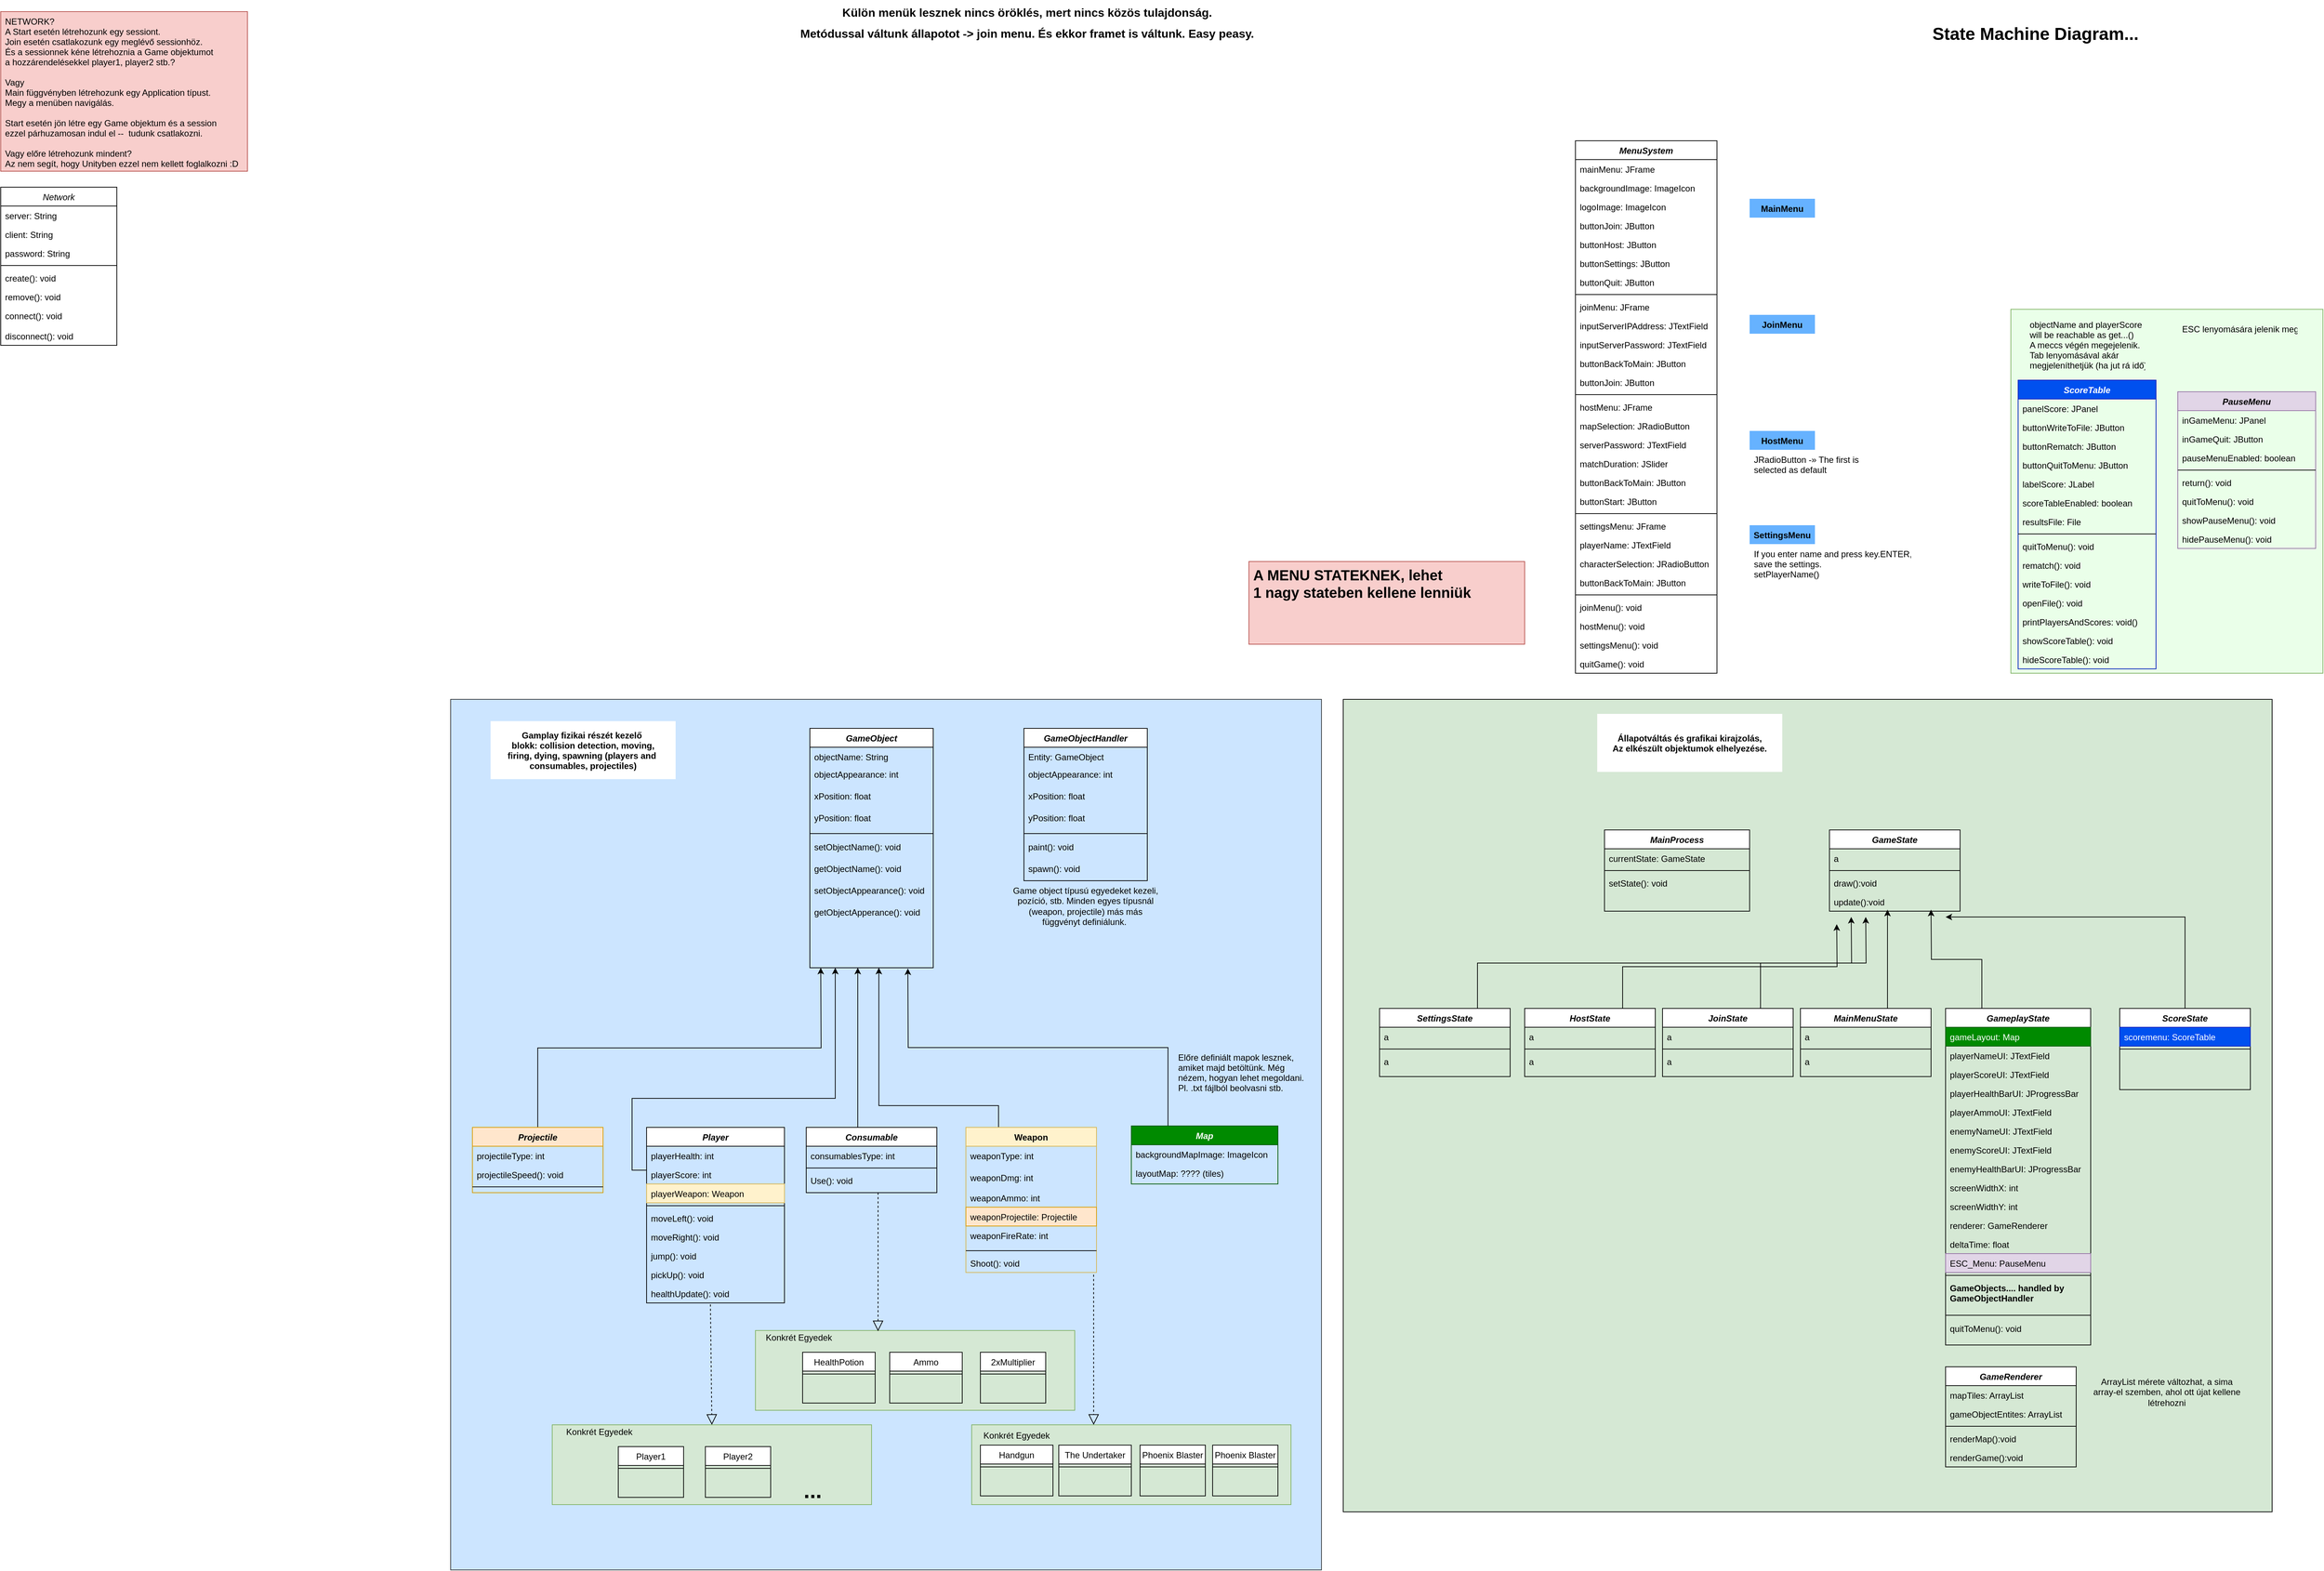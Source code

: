 <mxfile version="14.5.6" type="github">
  <diagram id="ZcS7Jbe5ZXRPlum8FtQR" name="Page-1">
    <mxGraphModel dx="4117" dy="2794" grid="1" gridSize="10" guides="1" tooltips="1" connect="1" arrows="1" fold="1" page="1" pageScale="1" pageWidth="3300" pageHeight="4681" math="0" shadow="0">
      <root>
        <mxCell id="0" />
        <mxCell id="1" parent="0" />
        <mxCell id="OhosqwiGMFSKbxvMgeAC-1" value="" style="rounded=0;whiteSpace=wrap;html=1;strokeColor=#82b366;fillColor=#EAFFE9;connectable=0;" vertex="1" parent="1">
          <mxGeometry x="2830" y="432.33" width="430" height="501.67" as="geometry" />
        </mxCell>
        <mxCell id="OhosqwiGMFSKbxvMgeAC-2" value="" style="rounded=0;whiteSpace=wrap;html=1;fillColor=#d5e8d4;allowArrows=0;connectable=0;" vertex="1" parent="1">
          <mxGeometry x="1910" y="970" width="1280" height="1120" as="geometry" />
        </mxCell>
        <mxCell id="OhosqwiGMFSKbxvMgeAC-3" value="Állapotváltás és grafikai kirajzolás, &#xa;Az elkészült objektumok elhelyezése." style="text;align=center;fontStyle=1;verticalAlign=middle;spacingLeft=3;spacingRight=3;rotatable=0;points=[[0,0.5],[1,0.5]];portConstraint=eastwest;fillColor=#ffffff;" vertex="1" parent="1">
          <mxGeometry x="2260" y="990" width="255" height="80" as="geometry" />
        </mxCell>
        <mxCell id="OhosqwiGMFSKbxvMgeAC-4" value="" style="rounded=0;whiteSpace=wrap;html=1;fillColor=#cce5ff;strokeColor=#36393d;connectable=0;" vertex="1" parent="1">
          <mxGeometry x="680" y="970" width="1200" height="1200" as="geometry" />
        </mxCell>
        <mxCell id="OhosqwiGMFSKbxvMgeAC-5" value="Network" style="swimlane;fontStyle=2;align=center;verticalAlign=top;childLayout=stackLayout;horizontal=1;startSize=26;horizontalStack=0;resizeParent=1;resizeLast=0;collapsible=1;marginBottom=0;rounded=0;shadow=0;strokeWidth=1;" vertex="1" parent="1">
          <mxGeometry x="60" y="264" width="160" height="218" as="geometry">
            <mxRectangle x="230" y="140" width="160" height="26" as="alternateBounds" />
          </mxGeometry>
        </mxCell>
        <mxCell id="OhosqwiGMFSKbxvMgeAC-6" value="server: String" style="text;align=left;verticalAlign=top;spacingLeft=4;spacingRight=4;overflow=hidden;rotatable=0;points=[[0,0.5],[1,0.5]];portConstraint=eastwest;" vertex="1" parent="OhosqwiGMFSKbxvMgeAC-5">
          <mxGeometry y="26" width="160" height="26" as="geometry" />
        </mxCell>
        <mxCell id="OhosqwiGMFSKbxvMgeAC-7" value="client: String" style="text;align=left;verticalAlign=top;spacingLeft=4;spacingRight=4;overflow=hidden;rotatable=0;points=[[0,0.5],[1,0.5]];portConstraint=eastwest;rounded=0;shadow=0;html=0;" vertex="1" parent="OhosqwiGMFSKbxvMgeAC-5">
          <mxGeometry y="52" width="160" height="26" as="geometry" />
        </mxCell>
        <mxCell id="OhosqwiGMFSKbxvMgeAC-8" value="password: String" style="text;align=left;verticalAlign=top;spacingLeft=4;spacingRight=4;overflow=hidden;rotatable=0;points=[[0,0.5],[1,0.5]];portConstraint=eastwest;rounded=0;shadow=0;html=0;" vertex="1" parent="OhosqwiGMFSKbxvMgeAC-5">
          <mxGeometry y="78" width="160" height="26" as="geometry" />
        </mxCell>
        <mxCell id="OhosqwiGMFSKbxvMgeAC-9" value="" style="line;html=1;strokeWidth=1;align=left;verticalAlign=middle;spacingTop=-1;spacingLeft=3;spacingRight=3;rotatable=0;labelPosition=right;points=[];portConstraint=eastwest;" vertex="1" parent="OhosqwiGMFSKbxvMgeAC-5">
          <mxGeometry y="104" width="160" height="8" as="geometry" />
        </mxCell>
        <mxCell id="OhosqwiGMFSKbxvMgeAC-10" value="create(): void" style="text;align=left;verticalAlign=top;spacingLeft=4;spacingRight=4;overflow=hidden;rotatable=0;points=[[0,0.5],[1,0.5]];portConstraint=eastwest;" vertex="1" parent="OhosqwiGMFSKbxvMgeAC-5">
          <mxGeometry y="112" width="160" height="26" as="geometry" />
        </mxCell>
        <mxCell id="OhosqwiGMFSKbxvMgeAC-11" value="remove(): void" style="text;align=left;verticalAlign=top;spacingLeft=4;spacingRight=4;overflow=hidden;rotatable=0;points=[[0,0.5],[1,0.5]];portConstraint=eastwest;" vertex="1" parent="OhosqwiGMFSKbxvMgeAC-5">
          <mxGeometry y="138" width="160" height="26" as="geometry" />
        </mxCell>
        <mxCell id="OhosqwiGMFSKbxvMgeAC-12" value="connect(): void" style="text;align=left;verticalAlign=top;spacingLeft=4;spacingRight=4;overflow=hidden;rotatable=0;points=[[0,0.5],[1,0.5]];portConstraint=eastwest;" vertex="1" parent="OhosqwiGMFSKbxvMgeAC-5">
          <mxGeometry y="164" width="160" height="28" as="geometry" />
        </mxCell>
        <mxCell id="OhosqwiGMFSKbxvMgeAC-13" value="disconnect(): void" style="text;align=left;verticalAlign=top;spacingLeft=4;spacingRight=4;overflow=hidden;rotatable=0;points=[[0,0.5],[1,0.5]];portConstraint=eastwest;" vertex="1" parent="OhosqwiGMFSKbxvMgeAC-5">
          <mxGeometry y="192" width="160" height="26" as="geometry" />
        </mxCell>
        <mxCell id="OhosqwiGMFSKbxvMgeAC-14" value="" style="rounded=0;whiteSpace=wrap;html=1;fillColor=#d5e8d4;strokeColor=#82b366;" vertex="1" parent="1">
          <mxGeometry x="820" y="1970" width="440" height="110" as="geometry" />
        </mxCell>
        <mxCell id="OhosqwiGMFSKbxvMgeAC-15" value="Konkrét Egyedek" style="text;html=1;strokeColor=none;fillColor=none;align=center;verticalAlign=middle;whiteSpace=wrap;rounded=0;" vertex="1" parent="1">
          <mxGeometry x="815" y="1970" width="140" height="20" as="geometry" />
        </mxCell>
        <mxCell id="OhosqwiGMFSKbxvMgeAC-16" value="" style="rounded=0;whiteSpace=wrap;html=1;fillColor=#d5e8d4;strokeColor=#82b366;" vertex="1" parent="1">
          <mxGeometry x="1100" y="1840" width="440" height="110" as="geometry" />
        </mxCell>
        <mxCell id="OhosqwiGMFSKbxvMgeAC-17" value="Konkrét Egyedek" style="text;html=1;strokeColor=none;fillColor=none;align=center;verticalAlign=middle;whiteSpace=wrap;rounded=0;" vertex="1" parent="1">
          <mxGeometry x="1090" y="1840" width="140" height="20" as="geometry" />
        </mxCell>
        <mxCell id="OhosqwiGMFSKbxvMgeAC-18" value="" style="rounded=0;whiteSpace=wrap;html=1;fillColor=#d5e8d4;strokeColor=#82b366;" vertex="1" parent="1">
          <mxGeometry x="1398" y="1970" width="440" height="110" as="geometry" />
        </mxCell>
        <mxCell id="OhosqwiGMFSKbxvMgeAC-19" value="MenuSystem" style="swimlane;fontStyle=3;align=center;verticalAlign=top;childLayout=stackLayout;horizontal=1;startSize=26;horizontalStack=0;resizeParent=1;resizeLast=0;collapsible=1;marginBottom=0;rounded=0;shadow=0;strokeWidth=1;" vertex="1" parent="1">
          <mxGeometry x="2230" y="200" width="195" height="734" as="geometry">
            <mxRectangle x="230" y="140" width="160" height="26" as="alternateBounds" />
          </mxGeometry>
        </mxCell>
        <mxCell id="OhosqwiGMFSKbxvMgeAC-20" value="mainMenu: JFrame" style="text;align=left;verticalAlign=top;spacingLeft=4;spacingRight=4;overflow=hidden;rotatable=0;points=[[0,0.5],[1,0.5]];portConstraint=eastwest;" vertex="1" parent="OhosqwiGMFSKbxvMgeAC-19">
          <mxGeometry y="26" width="195" height="26" as="geometry" />
        </mxCell>
        <mxCell id="OhosqwiGMFSKbxvMgeAC-21" value="backgroundImage: ImageIcon" style="text;align=left;verticalAlign=top;spacingLeft=4;spacingRight=4;overflow=hidden;rotatable=0;points=[[0,0.5],[1,0.5]];portConstraint=eastwest;" vertex="1" parent="OhosqwiGMFSKbxvMgeAC-19">
          <mxGeometry y="52" width="195" height="26" as="geometry" />
        </mxCell>
        <mxCell id="OhosqwiGMFSKbxvMgeAC-22" value="logoImage: ImageIcon" style="text;align=left;verticalAlign=top;spacingLeft=4;spacingRight=4;overflow=hidden;rotatable=0;points=[[0,0.5],[1,0.5]];portConstraint=eastwest;" vertex="1" parent="OhosqwiGMFSKbxvMgeAC-19">
          <mxGeometry y="78" width="195" height="26" as="geometry" />
        </mxCell>
        <mxCell id="OhosqwiGMFSKbxvMgeAC-23" value="buttonJoin: JButton" style="text;align=left;verticalAlign=top;spacingLeft=4;spacingRight=4;overflow=hidden;rotatable=0;points=[[0,0.5],[1,0.5]];portConstraint=eastwest;" vertex="1" parent="OhosqwiGMFSKbxvMgeAC-19">
          <mxGeometry y="104" width="195" height="26" as="geometry" />
        </mxCell>
        <mxCell id="OhosqwiGMFSKbxvMgeAC-24" value="buttonHost: JButton" style="text;align=left;verticalAlign=top;spacingLeft=4;spacingRight=4;overflow=hidden;rotatable=0;points=[[0,0.5],[1,0.5]];portConstraint=eastwest;" vertex="1" parent="OhosqwiGMFSKbxvMgeAC-19">
          <mxGeometry y="130" width="195" height="26" as="geometry" />
        </mxCell>
        <mxCell id="OhosqwiGMFSKbxvMgeAC-25" value="buttonSettings: JButton" style="text;align=left;verticalAlign=top;spacingLeft=4;spacingRight=4;overflow=hidden;rotatable=0;points=[[0,0.5],[1,0.5]];portConstraint=eastwest;" vertex="1" parent="OhosqwiGMFSKbxvMgeAC-19">
          <mxGeometry y="156" width="195" height="26" as="geometry" />
        </mxCell>
        <mxCell id="OhosqwiGMFSKbxvMgeAC-26" value="buttonQuit: JButton" style="text;align=left;verticalAlign=top;spacingLeft=4;spacingRight=4;overflow=hidden;rotatable=0;points=[[0,0.5],[1,0.5]];portConstraint=eastwest;" vertex="1" parent="OhosqwiGMFSKbxvMgeAC-19">
          <mxGeometry y="182" width="195" height="26" as="geometry" />
        </mxCell>
        <mxCell id="OhosqwiGMFSKbxvMgeAC-27" value="" style="line;html=1;strokeWidth=1;align=left;verticalAlign=middle;spacingTop=-1;spacingLeft=3;spacingRight=3;rotatable=0;labelPosition=right;points=[];portConstraint=eastwest;" vertex="1" parent="OhosqwiGMFSKbxvMgeAC-19">
          <mxGeometry y="208" width="195" height="8" as="geometry" />
        </mxCell>
        <mxCell id="OhosqwiGMFSKbxvMgeAC-28" value="joinMenu: JFrame" style="text;align=left;verticalAlign=top;spacingLeft=4;spacingRight=4;overflow=hidden;rotatable=0;points=[[0,0.5],[1,0.5]];portConstraint=eastwest;" vertex="1" parent="OhosqwiGMFSKbxvMgeAC-19">
          <mxGeometry y="216" width="195" height="26" as="geometry" />
        </mxCell>
        <mxCell id="OhosqwiGMFSKbxvMgeAC-29" value="inputServerIPAddress: JTextField" style="text;align=left;verticalAlign=top;spacingLeft=4;spacingRight=4;overflow=hidden;rotatable=0;points=[[0,0.5],[1,0.5]];portConstraint=eastwest;" vertex="1" parent="OhosqwiGMFSKbxvMgeAC-19">
          <mxGeometry y="242" width="195" height="26" as="geometry" />
        </mxCell>
        <mxCell id="OhosqwiGMFSKbxvMgeAC-30" value="inputServerPassword: JTextField" style="text;align=left;verticalAlign=top;spacingLeft=4;spacingRight=4;overflow=hidden;rotatable=0;points=[[0,0.5],[1,0.5]];portConstraint=eastwest;" vertex="1" parent="OhosqwiGMFSKbxvMgeAC-19">
          <mxGeometry y="268" width="195" height="26" as="geometry" />
        </mxCell>
        <mxCell id="OhosqwiGMFSKbxvMgeAC-31" value="buttonBackToMain: JButton" style="text;align=left;verticalAlign=top;spacingLeft=4;spacingRight=4;overflow=hidden;rotatable=0;points=[[0,0.5],[1,0.5]];portConstraint=eastwest;" vertex="1" parent="OhosqwiGMFSKbxvMgeAC-19">
          <mxGeometry y="294" width="195" height="26" as="geometry" />
        </mxCell>
        <mxCell id="OhosqwiGMFSKbxvMgeAC-32" value="buttonJoin: JButton" style="text;align=left;verticalAlign=top;spacingLeft=4;spacingRight=4;overflow=hidden;rotatable=0;points=[[0,0.5],[1,0.5]];portConstraint=eastwest;" vertex="1" parent="OhosqwiGMFSKbxvMgeAC-19">
          <mxGeometry y="320" width="195" height="26" as="geometry" />
        </mxCell>
        <mxCell id="OhosqwiGMFSKbxvMgeAC-33" value="" style="line;html=1;strokeWidth=1;align=left;verticalAlign=middle;spacingTop=-1;spacingLeft=3;spacingRight=3;rotatable=0;labelPosition=right;points=[];portConstraint=eastwest;" vertex="1" parent="OhosqwiGMFSKbxvMgeAC-19">
          <mxGeometry y="346" width="195" height="8" as="geometry" />
        </mxCell>
        <mxCell id="OhosqwiGMFSKbxvMgeAC-34" value="hostMenu: JFrame" style="text;align=left;verticalAlign=top;spacingLeft=4;spacingRight=4;overflow=hidden;rotatable=0;points=[[0,0.5],[1,0.5]];portConstraint=eastwest;" vertex="1" parent="OhosqwiGMFSKbxvMgeAC-19">
          <mxGeometry y="354" width="195" height="26" as="geometry" />
        </mxCell>
        <mxCell id="OhosqwiGMFSKbxvMgeAC-35" value="mapSelection: JRadioButton" style="text;align=left;verticalAlign=top;spacingLeft=4;spacingRight=4;overflow=hidden;rotatable=0;points=[[0,0.5],[1,0.5]];portConstraint=eastwest;" vertex="1" parent="OhosqwiGMFSKbxvMgeAC-19">
          <mxGeometry y="380" width="195" height="26" as="geometry" />
        </mxCell>
        <mxCell id="OhosqwiGMFSKbxvMgeAC-36" value="serverPassword: JTextField" style="text;align=left;verticalAlign=top;spacingLeft=4;spacingRight=4;overflow=hidden;rotatable=0;points=[[0,0.5],[1,0.5]];portConstraint=eastwest;" vertex="1" parent="OhosqwiGMFSKbxvMgeAC-19">
          <mxGeometry y="406" width="195" height="26" as="geometry" />
        </mxCell>
        <mxCell id="OhosqwiGMFSKbxvMgeAC-37" value="matchDuration: JSlider" style="text;align=left;verticalAlign=top;spacingLeft=4;spacingRight=4;overflow=hidden;rotatable=0;points=[[0,0.5],[1,0.5]];portConstraint=eastwest;" vertex="1" parent="OhosqwiGMFSKbxvMgeAC-19">
          <mxGeometry y="432" width="195" height="26" as="geometry" />
        </mxCell>
        <mxCell id="OhosqwiGMFSKbxvMgeAC-38" value="buttonBackToMain: JButton" style="text;align=left;verticalAlign=top;spacingLeft=4;spacingRight=4;overflow=hidden;rotatable=0;points=[[0,0.5],[1,0.5]];portConstraint=eastwest;" vertex="1" parent="OhosqwiGMFSKbxvMgeAC-19">
          <mxGeometry y="458" width="195" height="26" as="geometry" />
        </mxCell>
        <mxCell id="OhosqwiGMFSKbxvMgeAC-39" value="buttonStart: JButton" style="text;align=left;verticalAlign=top;spacingLeft=4;spacingRight=4;overflow=hidden;rotatable=0;points=[[0,0.5],[1,0.5]];portConstraint=eastwest;" vertex="1" parent="OhosqwiGMFSKbxvMgeAC-19">
          <mxGeometry y="484" width="195" height="26" as="geometry" />
        </mxCell>
        <mxCell id="OhosqwiGMFSKbxvMgeAC-40" value="" style="line;html=1;strokeWidth=1;align=left;verticalAlign=middle;spacingTop=-1;spacingLeft=3;spacingRight=3;rotatable=0;labelPosition=right;points=[];portConstraint=eastwest;" vertex="1" parent="OhosqwiGMFSKbxvMgeAC-19">
          <mxGeometry y="510" width="195" height="8" as="geometry" />
        </mxCell>
        <mxCell id="OhosqwiGMFSKbxvMgeAC-41" value="settingsMenu: JFrame" style="text;align=left;verticalAlign=top;spacingLeft=4;spacingRight=4;overflow=hidden;rotatable=0;points=[[0,0.5],[1,0.5]];portConstraint=eastwest;" vertex="1" parent="OhosqwiGMFSKbxvMgeAC-19">
          <mxGeometry y="518" width="195" height="26" as="geometry" />
        </mxCell>
        <mxCell id="OhosqwiGMFSKbxvMgeAC-42" value="playerName: JTextField" style="text;align=left;verticalAlign=top;spacingLeft=4;spacingRight=4;overflow=hidden;rotatable=0;points=[[0,0.5],[1,0.5]];portConstraint=eastwest;" vertex="1" parent="OhosqwiGMFSKbxvMgeAC-19">
          <mxGeometry y="544" width="195" height="26" as="geometry" />
        </mxCell>
        <mxCell id="OhosqwiGMFSKbxvMgeAC-43" value="characterSelection: JRadioButton" style="text;align=left;verticalAlign=top;spacingLeft=4;spacingRight=4;overflow=hidden;rotatable=0;points=[[0,0.5],[1,0.5]];portConstraint=eastwest;" vertex="1" parent="OhosqwiGMFSKbxvMgeAC-19">
          <mxGeometry y="570" width="195" height="26" as="geometry" />
        </mxCell>
        <mxCell id="OhosqwiGMFSKbxvMgeAC-44" value="buttonBackToMain: JButton" style="text;align=left;verticalAlign=top;spacingLeft=4;spacingRight=4;overflow=hidden;rotatable=0;points=[[0,0.5],[1,0.5]];portConstraint=eastwest;" vertex="1" parent="OhosqwiGMFSKbxvMgeAC-19">
          <mxGeometry y="596" width="195" height="26" as="geometry" />
        </mxCell>
        <mxCell id="OhosqwiGMFSKbxvMgeAC-45" value="" style="line;html=1;strokeWidth=1;align=left;verticalAlign=middle;spacingTop=-1;spacingLeft=3;spacingRight=3;rotatable=0;labelPosition=right;points=[];portConstraint=eastwest;" vertex="1" parent="OhosqwiGMFSKbxvMgeAC-19">
          <mxGeometry y="622" width="195" height="8" as="geometry" />
        </mxCell>
        <mxCell id="OhosqwiGMFSKbxvMgeAC-46" value="joinMenu(): void" style="text;align=left;verticalAlign=top;spacingLeft=4;spacingRight=4;overflow=hidden;rotatable=0;points=[[0,0.5],[1,0.5]];portConstraint=eastwest;" vertex="1" parent="OhosqwiGMFSKbxvMgeAC-19">
          <mxGeometry y="630" width="195" height="26" as="geometry" />
        </mxCell>
        <mxCell id="OhosqwiGMFSKbxvMgeAC-47" value="hostMenu(): void" style="text;align=left;verticalAlign=top;spacingLeft=4;spacingRight=4;overflow=hidden;rotatable=0;points=[[0,0.5],[1,0.5]];portConstraint=eastwest;" vertex="1" parent="OhosqwiGMFSKbxvMgeAC-19">
          <mxGeometry y="656" width="195" height="26" as="geometry" />
        </mxCell>
        <mxCell id="OhosqwiGMFSKbxvMgeAC-48" value="settingsMenu(): void" style="text;align=left;verticalAlign=top;spacingLeft=4;spacingRight=4;overflow=hidden;rotatable=0;points=[[0,0.5],[1,0.5]];portConstraint=eastwest;" vertex="1" parent="OhosqwiGMFSKbxvMgeAC-19">
          <mxGeometry y="682" width="195" height="26" as="geometry" />
        </mxCell>
        <mxCell id="OhosqwiGMFSKbxvMgeAC-49" value="quitGame(): void" style="text;align=left;verticalAlign=top;spacingLeft=4;spacingRight=4;overflow=hidden;rotatable=0;points=[[0,0.5],[1,0.5]];portConstraint=eastwest;" vertex="1" parent="OhosqwiGMFSKbxvMgeAC-19">
          <mxGeometry y="708" width="195" height="26" as="geometry" />
        </mxCell>
        <mxCell id="OhosqwiGMFSKbxvMgeAC-50" value="JoinMenu" style="swimlane;fontStyle=1;align=center;verticalAlign=top;childLayout=stackLayout;horizontal=1;startSize=26;horizontalStack=0;resizeParent=1;resizeParentMax=0;resizeLast=0;collapsible=1;marginBottom=0;strokeColor=none;fillColor=#66B2FF;" vertex="1" collapsed="1" parent="1">
          <mxGeometry x="2470" y="440" width="90" height="26" as="geometry">
            <mxRectangle x="1020" y="368" width="190" height="34" as="alternateBounds" />
          </mxGeometry>
        </mxCell>
        <mxCell id="OhosqwiGMFSKbxvMgeAC-51" value="HostMenu" style="swimlane;fontStyle=1;align=center;verticalAlign=top;childLayout=stackLayout;horizontal=1;startSize=26;horizontalStack=0;resizeParent=1;resizeParentMax=0;resizeLast=0;collapsible=1;marginBottom=0;strokeColor=none;fillColor=#66B2FF;" vertex="1" collapsed="1" parent="1">
          <mxGeometry x="2470" y="600" width="90" height="26" as="geometry">
            <mxRectangle x="1020" y="520" width="190" height="34" as="alternateBounds" />
          </mxGeometry>
        </mxCell>
        <mxCell id="OhosqwiGMFSKbxvMgeAC-52" value="SettingsMenu" style="swimlane;fontStyle=1;align=center;verticalAlign=top;childLayout=stackLayout;horizontal=1;startSize=26;horizontalStack=0;resizeParent=1;resizeParentMax=0;resizeLast=0;collapsible=1;marginBottom=0;strokeColor=none;fillColor=#66B2FF;" vertex="1" collapsed="1" parent="1">
          <mxGeometry x="2470" y="730" width="90" height="26" as="geometry">
            <mxRectangle x="1020" y="660" width="190" height="34" as="alternateBounds" />
          </mxGeometry>
        </mxCell>
        <mxCell id="OhosqwiGMFSKbxvMgeAC-53" value="If you enter name and press key.ENTER,&#xa;save the settings.&#xa;setPlayerName()" style="text;strokeColor=none;fillColor=none;align=left;verticalAlign=top;spacingLeft=4;spacingRight=4;overflow=hidden;rotatable=0;points=[[0,0.5],[1,0.5]];portConstraint=eastwest;" vertex="1" parent="1">
          <mxGeometry x="2470" y="756" width="227.5" height="64" as="geometry" />
        </mxCell>
        <mxCell id="OhosqwiGMFSKbxvMgeAC-54" value="JRadioButton -» The first is &#xa;selected as default&#xa;&#xa;" style="text;strokeColor=none;fillColor=none;align=left;verticalAlign=top;spacingLeft=4;spacingRight=4;overflow=hidden;rotatable=0;points=[[0,0.5],[1,0.5]];portConstraint=eastwest;" vertex="1" parent="1">
          <mxGeometry x="2470" y="626" width="157.5" height="40" as="geometry" />
        </mxCell>
        <mxCell id="OhosqwiGMFSKbxvMgeAC-55" value="ScoreTable" style="swimlane;fontStyle=3;align=center;verticalAlign=top;childLayout=stackLayout;horizontal=1;startSize=26;horizontalStack=0;resizeParent=1;resizeLast=0;collapsible=1;marginBottom=0;rounded=0;shadow=0;strokeWidth=1;fillColor=#0050ef;strokeColor=#001DBC;fontColor=#ffffff;" vertex="1" parent="1">
          <mxGeometry x="2840" y="530" width="190" height="398" as="geometry">
            <mxRectangle x="230" y="140" width="160" height="26" as="alternateBounds" />
          </mxGeometry>
        </mxCell>
        <mxCell id="OhosqwiGMFSKbxvMgeAC-56" value="panelScore: JPanel" style="text;align=left;verticalAlign=top;spacingLeft=4;spacingRight=4;overflow=hidden;rotatable=0;points=[[0,0.5],[1,0.5]];portConstraint=eastwest;" vertex="1" parent="OhosqwiGMFSKbxvMgeAC-55">
          <mxGeometry y="26" width="190" height="26" as="geometry" />
        </mxCell>
        <mxCell id="OhosqwiGMFSKbxvMgeAC-57" value="buttonWriteToFile: JButton" style="text;align=left;verticalAlign=top;spacingLeft=4;spacingRight=4;overflow=hidden;rotatable=0;points=[[0,0.5],[1,0.5]];portConstraint=eastwest;" vertex="1" parent="OhosqwiGMFSKbxvMgeAC-55">
          <mxGeometry y="52" width="190" height="26" as="geometry" />
        </mxCell>
        <mxCell id="OhosqwiGMFSKbxvMgeAC-58" value="buttonRematch: JButton" style="text;align=left;verticalAlign=top;spacingLeft=4;spacingRight=4;overflow=hidden;rotatable=0;points=[[0,0.5],[1,0.5]];portConstraint=eastwest;" vertex="1" parent="OhosqwiGMFSKbxvMgeAC-55">
          <mxGeometry y="78" width="190" height="26" as="geometry" />
        </mxCell>
        <mxCell id="OhosqwiGMFSKbxvMgeAC-59" value="buttonQuitToMenu: JButton" style="text;align=left;verticalAlign=top;spacingLeft=4;spacingRight=4;overflow=hidden;rotatable=0;points=[[0,0.5],[1,0.5]];portConstraint=eastwest;" vertex="1" parent="OhosqwiGMFSKbxvMgeAC-55">
          <mxGeometry y="104" width="190" height="26" as="geometry" />
        </mxCell>
        <mxCell id="OhosqwiGMFSKbxvMgeAC-60" value="labelScore: JLabel" style="text;align=left;verticalAlign=top;spacingLeft=4;spacingRight=4;overflow=hidden;rotatable=0;points=[[0,0.5],[1,0.5]];portConstraint=eastwest;" vertex="1" parent="OhosqwiGMFSKbxvMgeAC-55">
          <mxGeometry y="130" width="190" height="26" as="geometry" />
        </mxCell>
        <mxCell id="OhosqwiGMFSKbxvMgeAC-61" value="scoreTableEnabled: boolean" style="text;align=left;verticalAlign=top;spacingLeft=4;spacingRight=4;overflow=hidden;rotatable=0;points=[[0,0.5],[1,0.5]];portConstraint=eastwest;" vertex="1" parent="OhosqwiGMFSKbxvMgeAC-55">
          <mxGeometry y="156" width="190" height="26" as="geometry" />
        </mxCell>
        <mxCell id="OhosqwiGMFSKbxvMgeAC-62" value="resultsFile: File" style="text;align=left;verticalAlign=top;spacingLeft=4;spacingRight=4;overflow=hidden;rotatable=0;points=[[0,0.5],[1,0.5]];portConstraint=eastwest;" vertex="1" parent="OhosqwiGMFSKbxvMgeAC-55">
          <mxGeometry y="182" width="190" height="26" as="geometry" />
        </mxCell>
        <mxCell id="OhosqwiGMFSKbxvMgeAC-63" value="" style="line;html=1;strokeWidth=1;align=left;verticalAlign=middle;spacingTop=-1;spacingLeft=3;spacingRight=3;rotatable=0;labelPosition=right;points=[];portConstraint=eastwest;" vertex="1" parent="OhosqwiGMFSKbxvMgeAC-55">
          <mxGeometry y="208" width="190" height="8" as="geometry" />
        </mxCell>
        <mxCell id="OhosqwiGMFSKbxvMgeAC-64" value="quitToMenu(): void" style="text;align=left;verticalAlign=top;spacingLeft=4;spacingRight=4;overflow=hidden;rotatable=0;points=[[0,0.5],[1,0.5]];portConstraint=eastwest;rounded=0;shadow=0;html=0;" vertex="1" parent="OhosqwiGMFSKbxvMgeAC-55">
          <mxGeometry y="216" width="190" height="26" as="geometry" />
        </mxCell>
        <mxCell id="OhosqwiGMFSKbxvMgeAC-65" value="rematch(): void" style="text;align=left;verticalAlign=top;spacingLeft=4;spacingRight=4;overflow=hidden;rotatable=0;points=[[0,0.5],[1,0.5]];portConstraint=eastwest;rounded=0;shadow=0;html=0;" vertex="1" parent="OhosqwiGMFSKbxvMgeAC-55">
          <mxGeometry y="242" width="190" height="26" as="geometry" />
        </mxCell>
        <mxCell id="OhosqwiGMFSKbxvMgeAC-66" value="writeToFile(): void" style="text;align=left;verticalAlign=top;spacingLeft=4;spacingRight=4;overflow=hidden;rotatable=0;points=[[0,0.5],[1,0.5]];portConstraint=eastwest;" vertex="1" parent="OhosqwiGMFSKbxvMgeAC-55">
          <mxGeometry y="268" width="190" height="26" as="geometry" />
        </mxCell>
        <mxCell id="OhosqwiGMFSKbxvMgeAC-67" value="openFile(): void" style="text;align=left;verticalAlign=top;spacingLeft=4;spacingRight=4;overflow=hidden;rotatable=0;points=[[0,0.5],[1,0.5]];portConstraint=eastwest;" vertex="1" parent="OhosqwiGMFSKbxvMgeAC-55">
          <mxGeometry y="294" width="190" height="26" as="geometry" />
        </mxCell>
        <mxCell id="OhosqwiGMFSKbxvMgeAC-68" value="printPlayersAndScores: void()" style="text;align=left;verticalAlign=top;spacingLeft=4;spacingRight=4;overflow=hidden;rotatable=0;points=[[0,0.5],[1,0.5]];portConstraint=eastwest;" vertex="1" parent="OhosqwiGMFSKbxvMgeAC-55">
          <mxGeometry y="320" width="190" height="26" as="geometry" />
        </mxCell>
        <mxCell id="OhosqwiGMFSKbxvMgeAC-69" value="showScoreTable(): void" style="text;align=left;verticalAlign=top;spacingLeft=4;spacingRight=4;overflow=hidden;rotatable=0;points=[[0,0.5],[1,0.5]];portConstraint=eastwest;" vertex="1" parent="OhosqwiGMFSKbxvMgeAC-55">
          <mxGeometry y="346" width="190" height="26" as="geometry" />
        </mxCell>
        <mxCell id="OhosqwiGMFSKbxvMgeAC-70" value="hideScoreTable(): void" style="text;align=left;verticalAlign=top;spacingLeft=4;spacingRight=4;overflow=hidden;rotatable=0;points=[[0,0.5],[1,0.5]];portConstraint=eastwest;" vertex="1" parent="OhosqwiGMFSKbxvMgeAC-55">
          <mxGeometry y="372" width="190" height="26" as="geometry" />
        </mxCell>
        <mxCell id="OhosqwiGMFSKbxvMgeAC-71" value="objectName and playerScore &#xa;will be reachable as get...()&#xa;A meccs végén megejelenik.&#xa;Tab lenyomásával akár &#xa;megjeleníthetjük (ha jut rá idő)" style="text;strokeColor=none;fillColor=none;align=left;verticalAlign=top;spacingLeft=4;spacingRight=4;overflow=hidden;rotatable=0;points=[[0,0.5],[1,0.5]];portConstraint=eastwest;" vertex="1" parent="1">
          <mxGeometry x="2850" y="440" width="170" height="90" as="geometry" />
        </mxCell>
        <mxCell id="OhosqwiGMFSKbxvMgeAC-72" value="Player" style="swimlane;fontStyle=3;align=center;verticalAlign=top;childLayout=stackLayout;horizontal=1;startSize=26;horizontalStack=0;resizeParent=1;resizeLast=0;collapsible=1;marginBottom=0;rounded=0;shadow=0;strokeWidth=1;" vertex="1" parent="1">
          <mxGeometry x="950" y="1560" width="190" height="242" as="geometry">
            <mxRectangle x="230" y="140" width="160" height="26" as="alternateBounds" />
          </mxGeometry>
        </mxCell>
        <mxCell id="OhosqwiGMFSKbxvMgeAC-73" value="playerHealth: int" style="text;align=left;verticalAlign=top;spacingLeft=4;spacingRight=4;overflow=hidden;rotatable=0;points=[[0,0.5],[1,0.5]];portConstraint=eastwest;rounded=0;shadow=0;html=0;" vertex="1" parent="OhosqwiGMFSKbxvMgeAC-72">
          <mxGeometry y="26" width="190" height="26" as="geometry" />
        </mxCell>
        <mxCell id="OhosqwiGMFSKbxvMgeAC-74" value="playerScore: int" style="text;align=left;verticalAlign=top;spacingLeft=4;spacingRight=4;overflow=hidden;rotatable=0;points=[[0,0.5],[1,0.5]];portConstraint=eastwest;rounded=0;shadow=0;html=0;" vertex="1" parent="OhosqwiGMFSKbxvMgeAC-72">
          <mxGeometry y="52" width="190" height="26" as="geometry" />
        </mxCell>
        <mxCell id="OhosqwiGMFSKbxvMgeAC-75" value="playerWeapon: Weapon" style="text;align=left;verticalAlign=top;spacingLeft=4;spacingRight=4;overflow=hidden;rotatable=0;points=[[0,0.5],[1,0.5]];portConstraint=eastwest;rounded=0;shadow=0;html=0;fillColor=#fff2cc;strokeColor=#d6b656;" vertex="1" parent="OhosqwiGMFSKbxvMgeAC-72">
          <mxGeometry y="78" width="190" height="26" as="geometry" />
        </mxCell>
        <mxCell id="OhosqwiGMFSKbxvMgeAC-76" value="" style="line;html=1;strokeWidth=1;align=left;verticalAlign=middle;spacingTop=-1;spacingLeft=3;spacingRight=3;rotatable=0;labelPosition=right;points=[];portConstraint=eastwest;" vertex="1" parent="OhosqwiGMFSKbxvMgeAC-72">
          <mxGeometry y="104" width="190" height="8" as="geometry" />
        </mxCell>
        <mxCell id="OhosqwiGMFSKbxvMgeAC-77" value="moveLeft(): void" style="text;align=left;verticalAlign=top;spacingLeft=4;spacingRight=4;overflow=hidden;rotatable=0;points=[[0,0.5],[1,0.5]];portConstraint=eastwest;" vertex="1" parent="OhosqwiGMFSKbxvMgeAC-72">
          <mxGeometry y="112" width="190" height="26" as="geometry" />
        </mxCell>
        <mxCell id="OhosqwiGMFSKbxvMgeAC-78" value="moveRight(): void" style="text;align=left;verticalAlign=top;spacingLeft=4;spacingRight=4;overflow=hidden;rotatable=0;points=[[0,0.5],[1,0.5]];portConstraint=eastwest;" vertex="1" parent="OhosqwiGMFSKbxvMgeAC-72">
          <mxGeometry y="138" width="190" height="26" as="geometry" />
        </mxCell>
        <mxCell id="OhosqwiGMFSKbxvMgeAC-79" value="jump(): void" style="text;align=left;verticalAlign=top;spacingLeft=4;spacingRight=4;overflow=hidden;rotatable=0;points=[[0,0.5],[1,0.5]];portConstraint=eastwest;" vertex="1" parent="OhosqwiGMFSKbxvMgeAC-72">
          <mxGeometry y="164" width="190" height="26" as="geometry" />
        </mxCell>
        <mxCell id="OhosqwiGMFSKbxvMgeAC-80" value="pickUp(): void" style="text;align=left;verticalAlign=top;spacingLeft=4;spacingRight=4;overflow=hidden;rotatable=0;points=[[0,0.5],[1,0.5]];portConstraint=eastwest;" vertex="1" parent="OhosqwiGMFSKbxvMgeAC-72">
          <mxGeometry y="190" width="190" height="26" as="geometry" />
        </mxCell>
        <mxCell id="OhosqwiGMFSKbxvMgeAC-81" value="healthUpdate(): void" style="text;align=left;verticalAlign=top;spacingLeft=4;spacingRight=4;overflow=hidden;rotatable=0;points=[[0,0.5],[1,0.5]];portConstraint=eastwest;" vertex="1" parent="OhosqwiGMFSKbxvMgeAC-72">
          <mxGeometry y="216" width="190" height="26" as="geometry" />
        </mxCell>
        <mxCell id="OhosqwiGMFSKbxvMgeAC-82" style="edgeStyle=orthogonalEdgeStyle;rounded=0;orthogonalLoop=1;jettySize=auto;html=1;exitX=0.25;exitY=0;exitDx=0;exitDy=0;entryX=0.471;entryY=1;entryDx=0;entryDy=0;entryPerimeter=0;" edge="1" parent="1" source="OhosqwiGMFSKbxvMgeAC-83">
          <mxGeometry relative="1" as="geometry">
            <mxPoint x="1270.07" y="1340" as="targetPoint" />
            <Array as="points">
              <mxPoint x="1435" y="1530" />
              <mxPoint x="1270" y="1530" />
            </Array>
          </mxGeometry>
        </mxCell>
        <mxCell id="OhosqwiGMFSKbxvMgeAC-83" value="Weapon" style="swimlane;fontStyle=1;align=center;verticalAlign=top;childLayout=stackLayout;horizontal=1;startSize=26;horizontalStack=0;resizeParent=1;resizeLast=0;collapsible=1;marginBottom=0;rounded=0;shadow=0;strokeWidth=1;fillColor=#fff2cc;strokeColor=#d6b656;" vertex="1" parent="1">
          <mxGeometry x="1390" y="1560" width="180" height="200" as="geometry">
            <mxRectangle x="130" y="380" width="160" height="26" as="alternateBounds" />
          </mxGeometry>
        </mxCell>
        <mxCell id="OhosqwiGMFSKbxvMgeAC-84" value="weaponType: int" style="text;align=left;verticalAlign=top;spacingLeft=4;spacingRight=4;overflow=hidden;rotatable=0;points=[[0,0.5],[1,0.5]];portConstraint=eastwest;" vertex="1" parent="OhosqwiGMFSKbxvMgeAC-83">
          <mxGeometry y="26" width="180" height="30" as="geometry" />
        </mxCell>
        <mxCell id="OhosqwiGMFSKbxvMgeAC-85" value="weaponDmg: int" style="text;align=left;verticalAlign=top;spacingLeft=4;spacingRight=4;overflow=hidden;rotatable=0;points=[[0,0.5],[1,0.5]];portConstraint=eastwest;rounded=0;shadow=0;html=0;" vertex="1" parent="OhosqwiGMFSKbxvMgeAC-83">
          <mxGeometry y="56" width="180" height="28" as="geometry" />
        </mxCell>
        <mxCell id="OhosqwiGMFSKbxvMgeAC-86" value="weaponAmmo: int" style="text;align=left;verticalAlign=top;spacingLeft=4;spacingRight=4;overflow=hidden;rotatable=0;points=[[0,0.5],[1,0.5]];portConstraint=eastwest;" vertex="1" parent="OhosqwiGMFSKbxvMgeAC-83">
          <mxGeometry y="84" width="180" height="26" as="geometry" />
        </mxCell>
        <mxCell id="OhosqwiGMFSKbxvMgeAC-87" value="weaponProjectile: Projectile" style="text;align=left;verticalAlign=top;spacingLeft=4;spacingRight=4;overflow=hidden;rotatable=0;points=[[0,0.5],[1,0.5]];portConstraint=eastwest;fillColor=#ffe6cc;strokeColor=#d79b00;" vertex="1" parent="OhosqwiGMFSKbxvMgeAC-83">
          <mxGeometry y="110" width="180" height="26" as="geometry" />
        </mxCell>
        <mxCell id="OhosqwiGMFSKbxvMgeAC-88" value="weaponFireRate: int" style="text;strokeColor=none;fillColor=none;align=left;verticalAlign=top;spacingLeft=4;spacingRight=4;overflow=hidden;rotatable=0;points=[[0,0.5],[1,0.5]];portConstraint=eastwest;" vertex="1" parent="OhosqwiGMFSKbxvMgeAC-83">
          <mxGeometry y="136" width="180" height="30" as="geometry" />
        </mxCell>
        <mxCell id="OhosqwiGMFSKbxvMgeAC-89" value="" style="line;html=1;strokeWidth=1;align=left;verticalAlign=middle;spacingTop=-1;spacingLeft=3;spacingRight=3;rotatable=0;labelPosition=right;points=[];portConstraint=eastwest;" vertex="1" parent="OhosqwiGMFSKbxvMgeAC-83">
          <mxGeometry y="166" width="180" height="8" as="geometry" />
        </mxCell>
        <mxCell id="OhosqwiGMFSKbxvMgeAC-90" value="Shoot(): void" style="text;align=left;verticalAlign=top;spacingLeft=4;spacingRight=4;overflow=hidden;rotatable=0;points=[[0,0.5],[1,0.5]];portConstraint=eastwest;" vertex="1" parent="OhosqwiGMFSKbxvMgeAC-83">
          <mxGeometry y="174" width="180" height="26" as="geometry" />
        </mxCell>
        <mxCell id="OhosqwiGMFSKbxvMgeAC-91" value="Handgun" style="swimlane;fontStyle=0;align=center;verticalAlign=top;childLayout=stackLayout;horizontal=1;startSize=26;horizontalStack=0;resizeParent=1;resizeLast=0;collapsible=1;marginBottom=0;rounded=0;shadow=0;strokeWidth=1;" vertex="1" parent="1">
          <mxGeometry x="1410" y="1998" width="100" height="70" as="geometry">
            <mxRectangle x="340" y="380" width="170" height="26" as="alternateBounds" />
          </mxGeometry>
        </mxCell>
        <mxCell id="OhosqwiGMFSKbxvMgeAC-92" value="" style="line;html=1;strokeWidth=1;align=left;verticalAlign=middle;spacingTop=-1;spacingLeft=3;spacingRight=3;rotatable=0;labelPosition=right;points=[];portConstraint=eastwest;" vertex="1" parent="OhosqwiGMFSKbxvMgeAC-91">
          <mxGeometry y="26" width="100" height="8" as="geometry" />
        </mxCell>
        <mxCell id="OhosqwiGMFSKbxvMgeAC-93" value="The Undertaker " style="swimlane;fontStyle=0;align=center;verticalAlign=top;childLayout=stackLayout;horizontal=1;startSize=26;horizontalStack=0;resizeParent=1;resizeLast=0;collapsible=1;marginBottom=0;rounded=0;shadow=0;strokeWidth=1;" vertex="1" parent="1">
          <mxGeometry x="1518" y="1998" width="100" height="70" as="geometry">
            <mxRectangle x="340" y="380" width="170" height="26" as="alternateBounds" />
          </mxGeometry>
        </mxCell>
        <mxCell id="OhosqwiGMFSKbxvMgeAC-94" value="" style="line;html=1;strokeWidth=1;align=left;verticalAlign=middle;spacingTop=-1;spacingLeft=3;spacingRight=3;rotatable=0;labelPosition=right;points=[];portConstraint=eastwest;" vertex="1" parent="OhosqwiGMFSKbxvMgeAC-93">
          <mxGeometry y="26" width="100" height="8" as="geometry" />
        </mxCell>
        <mxCell id="OhosqwiGMFSKbxvMgeAC-95" value="Phoenix Blaster" style="swimlane;fontStyle=0;align=center;verticalAlign=top;childLayout=stackLayout;horizontal=1;startSize=26;horizontalStack=0;resizeParent=1;resizeLast=0;collapsible=1;marginBottom=0;rounded=0;shadow=0;strokeWidth=1;" vertex="1" parent="1">
          <mxGeometry x="1630" y="1998" width="90" height="70" as="geometry">
            <mxRectangle x="340" y="380" width="170" height="26" as="alternateBounds" />
          </mxGeometry>
        </mxCell>
        <mxCell id="OhosqwiGMFSKbxvMgeAC-96" value="" style="line;html=1;strokeWidth=1;align=left;verticalAlign=middle;spacingTop=-1;spacingLeft=3;spacingRight=3;rotatable=0;labelPosition=right;points=[];portConstraint=eastwest;" vertex="1" parent="OhosqwiGMFSKbxvMgeAC-95">
          <mxGeometry y="26" width="90" height="8" as="geometry" />
        </mxCell>
        <mxCell id="OhosqwiGMFSKbxvMgeAC-97" style="edgeStyle=orthogonalEdgeStyle;rounded=0;orthogonalLoop=1;jettySize=auto;html=1;exitX=0.25;exitY=0;exitDx=0;exitDy=0;entryX=0.3;entryY=1;entryDx=0;entryDy=0;entryPerimeter=0;" edge="1" parent="1" source="OhosqwiGMFSKbxvMgeAC-98">
          <mxGeometry relative="1" as="geometry">
            <mxPoint x="1241" y="1340" as="targetPoint" />
            <Array as="points">
              <mxPoint x="1241" y="1560" />
            </Array>
          </mxGeometry>
        </mxCell>
        <mxCell id="OhosqwiGMFSKbxvMgeAC-98" value="Consumable" style="swimlane;fontStyle=3;align=center;verticalAlign=top;childLayout=stackLayout;horizontal=1;startSize=26;horizontalStack=0;resizeParent=1;resizeLast=0;collapsible=1;marginBottom=0;rounded=0;shadow=0;strokeWidth=1;" vertex="1" parent="1">
          <mxGeometry x="1170" y="1560" width="180" height="90" as="geometry">
            <mxRectangle x="230" y="140" width="160" height="26" as="alternateBounds" />
          </mxGeometry>
        </mxCell>
        <mxCell id="OhosqwiGMFSKbxvMgeAC-99" value="consumablesType: int" style="text;align=left;verticalAlign=top;spacingLeft=4;spacingRight=4;overflow=hidden;rotatable=0;points=[[0,0.5],[1,0.5]];portConstraint=eastwest;rounded=0;shadow=0;html=0;" vertex="1" parent="OhosqwiGMFSKbxvMgeAC-98">
          <mxGeometry y="26" width="180" height="26" as="geometry" />
        </mxCell>
        <mxCell id="OhosqwiGMFSKbxvMgeAC-100" value="" style="line;html=1;strokeWidth=1;align=left;verticalAlign=middle;spacingTop=-1;spacingLeft=3;spacingRight=3;rotatable=0;labelPosition=right;points=[];portConstraint=eastwest;" vertex="1" parent="OhosqwiGMFSKbxvMgeAC-98">
          <mxGeometry y="52" width="180" height="8" as="geometry" />
        </mxCell>
        <mxCell id="OhosqwiGMFSKbxvMgeAC-101" value="Use(): void" style="text;align=left;verticalAlign=top;spacingLeft=4;spacingRight=4;overflow=hidden;rotatable=0;points=[[0,0.5],[1,0.5]];portConstraint=eastwest;" vertex="1" parent="OhosqwiGMFSKbxvMgeAC-98">
          <mxGeometry y="60" width="180" height="26" as="geometry" />
        </mxCell>
        <mxCell id="OhosqwiGMFSKbxvMgeAC-102" value="HealthPotion" style="swimlane;fontStyle=0;align=center;verticalAlign=top;childLayout=stackLayout;horizontal=1;startSize=26;horizontalStack=0;resizeParent=1;resizeLast=0;collapsible=1;marginBottom=0;rounded=0;shadow=0;strokeWidth=1;" vertex="1" parent="1">
          <mxGeometry x="1165" y="1870" width="100" height="70" as="geometry">
            <mxRectangle x="340" y="380" width="170" height="26" as="alternateBounds" />
          </mxGeometry>
        </mxCell>
        <mxCell id="OhosqwiGMFSKbxvMgeAC-103" value="" style="line;html=1;strokeWidth=1;align=left;verticalAlign=middle;spacingTop=-1;spacingLeft=3;spacingRight=3;rotatable=0;labelPosition=right;points=[];portConstraint=eastwest;" vertex="1" parent="OhosqwiGMFSKbxvMgeAC-102">
          <mxGeometry y="26" width="100" height="8" as="geometry" />
        </mxCell>
        <mxCell id="OhosqwiGMFSKbxvMgeAC-104" value="Ammo" style="swimlane;fontStyle=0;align=center;verticalAlign=top;childLayout=stackLayout;horizontal=1;startSize=26;horizontalStack=0;resizeParent=1;resizeLast=0;collapsible=1;marginBottom=0;rounded=0;shadow=0;strokeWidth=1;" vertex="1" parent="1">
          <mxGeometry x="1285" y="1870" width="100" height="70" as="geometry">
            <mxRectangle x="340" y="380" width="170" height="26" as="alternateBounds" />
          </mxGeometry>
        </mxCell>
        <mxCell id="OhosqwiGMFSKbxvMgeAC-105" value="" style="line;html=1;strokeWidth=1;align=left;verticalAlign=middle;spacingTop=-1;spacingLeft=3;spacingRight=3;rotatable=0;labelPosition=right;points=[];portConstraint=eastwest;" vertex="1" parent="OhosqwiGMFSKbxvMgeAC-104">
          <mxGeometry y="26" width="100" height="8" as="geometry" />
        </mxCell>
        <mxCell id="OhosqwiGMFSKbxvMgeAC-106" value="2xMultiplier" style="swimlane;fontStyle=0;align=center;verticalAlign=top;childLayout=stackLayout;horizontal=1;startSize=26;horizontalStack=0;resizeParent=1;resizeLast=0;collapsible=1;marginBottom=0;rounded=0;shadow=0;strokeWidth=1;" vertex="1" parent="1">
          <mxGeometry x="1410" y="1870" width="90" height="70" as="geometry">
            <mxRectangle x="340" y="380" width="170" height="26" as="alternateBounds" />
          </mxGeometry>
        </mxCell>
        <mxCell id="OhosqwiGMFSKbxvMgeAC-107" value="" style="line;html=1;strokeWidth=1;align=left;verticalAlign=middle;spacingTop=-1;spacingLeft=3;spacingRight=3;rotatable=0;labelPosition=right;points=[];portConstraint=eastwest;" vertex="1" parent="OhosqwiGMFSKbxvMgeAC-106">
          <mxGeometry y="26" width="90" height="8" as="geometry" />
        </mxCell>
        <mxCell id="OhosqwiGMFSKbxvMgeAC-108" value="Player1" style="swimlane;fontStyle=0;align=center;verticalAlign=top;childLayout=stackLayout;horizontal=1;startSize=26;horizontalStack=0;resizeParent=1;resizeLast=0;collapsible=1;marginBottom=0;rounded=0;shadow=0;strokeWidth=1;" vertex="1" parent="1">
          <mxGeometry x="911" y="2000" width="90" height="70" as="geometry">
            <mxRectangle x="340" y="380" width="170" height="26" as="alternateBounds" />
          </mxGeometry>
        </mxCell>
        <mxCell id="OhosqwiGMFSKbxvMgeAC-109" value="" style="line;html=1;strokeWidth=1;align=left;verticalAlign=middle;spacingTop=-1;spacingLeft=3;spacingRight=3;rotatable=0;labelPosition=right;points=[];portConstraint=eastwest;" vertex="1" parent="OhosqwiGMFSKbxvMgeAC-108">
          <mxGeometry y="26" width="90" height="8" as="geometry" />
        </mxCell>
        <mxCell id="OhosqwiGMFSKbxvMgeAC-110" value="Player2" style="swimlane;fontStyle=0;align=center;verticalAlign=top;childLayout=stackLayout;horizontal=1;startSize=26;horizontalStack=0;resizeParent=1;resizeLast=0;collapsible=1;marginBottom=0;rounded=0;shadow=0;strokeWidth=1;" vertex="1" parent="1">
          <mxGeometry x="1031" y="2000" width="90" height="70" as="geometry">
            <mxRectangle x="340" y="380" width="170" height="26" as="alternateBounds" />
          </mxGeometry>
        </mxCell>
        <mxCell id="OhosqwiGMFSKbxvMgeAC-111" value="" style="line;html=1;strokeWidth=1;align=left;verticalAlign=middle;spacingTop=-1;spacingLeft=3;spacingRight=3;rotatable=0;labelPosition=right;points=[];portConstraint=eastwest;" vertex="1" parent="OhosqwiGMFSKbxvMgeAC-110">
          <mxGeometry y="26" width="90" height="8" as="geometry" />
        </mxCell>
        <mxCell id="OhosqwiGMFSKbxvMgeAC-112" value="GameObject" style="swimlane;fontStyle=3;align=center;verticalAlign=top;childLayout=stackLayout;horizontal=1;startSize=26;horizontalStack=0;resizeParent=1;resizeLast=0;collapsible=1;marginBottom=0;rounded=0;shadow=0;strokeWidth=1;" vertex="1" parent="1">
          <mxGeometry x="1175" y="1010" width="170" height="330" as="geometry">
            <mxRectangle x="230" y="140" width="160" height="26" as="alternateBounds" />
          </mxGeometry>
        </mxCell>
        <mxCell id="OhosqwiGMFSKbxvMgeAC-113" value="objectName: String" style="text;align=left;verticalAlign=top;spacingLeft=4;spacingRight=4;overflow=hidden;rotatable=0;points=[[0,0.5],[1,0.5]];portConstraint=eastwest;" vertex="1" parent="OhosqwiGMFSKbxvMgeAC-112">
          <mxGeometry y="26" width="170" height="24" as="geometry" />
        </mxCell>
        <mxCell id="OhosqwiGMFSKbxvMgeAC-114" value="objectAppearance: int" style="text;align=left;verticalAlign=top;spacingLeft=4;spacingRight=4;overflow=hidden;rotatable=0;points=[[0,0.5],[1,0.5]];portConstraint=eastwest;" vertex="1" parent="OhosqwiGMFSKbxvMgeAC-112">
          <mxGeometry y="50" width="170" height="30" as="geometry" />
        </mxCell>
        <mxCell id="OhosqwiGMFSKbxvMgeAC-115" value="xPosition: float" style="text;align=left;verticalAlign=top;spacingLeft=4;spacingRight=4;overflow=hidden;rotatable=0;points=[[0,0.5],[1,0.5]];portConstraint=eastwest;" vertex="1" parent="OhosqwiGMFSKbxvMgeAC-112">
          <mxGeometry y="80" width="170" height="30" as="geometry" />
        </mxCell>
        <mxCell id="OhosqwiGMFSKbxvMgeAC-116" value="yPosition: float" style="text;align=left;verticalAlign=top;spacingLeft=4;spacingRight=4;overflow=hidden;rotatable=0;points=[[0,0.5],[1,0.5]];portConstraint=eastwest;" vertex="1" parent="OhosqwiGMFSKbxvMgeAC-112">
          <mxGeometry y="110" width="170" height="30" as="geometry" />
        </mxCell>
        <mxCell id="OhosqwiGMFSKbxvMgeAC-117" value="" style="line;html=1;strokeWidth=1;align=left;verticalAlign=middle;spacingTop=-1;spacingLeft=3;spacingRight=3;rotatable=0;labelPosition=right;points=[];portConstraint=eastwest;" vertex="1" parent="OhosqwiGMFSKbxvMgeAC-112">
          <mxGeometry y="140" width="170" height="10" as="geometry" />
        </mxCell>
        <mxCell id="OhosqwiGMFSKbxvMgeAC-118" value="setObjectName(): void" style="text;align=left;verticalAlign=top;spacingLeft=4;spacingRight=4;overflow=hidden;rotatable=0;points=[[0,0.5],[1,0.5]];portConstraint=eastwest;" vertex="1" parent="OhosqwiGMFSKbxvMgeAC-112">
          <mxGeometry y="150" width="170" height="30" as="geometry" />
        </mxCell>
        <mxCell id="OhosqwiGMFSKbxvMgeAC-119" value="getObjectName(): void" style="text;align=left;verticalAlign=top;spacingLeft=4;spacingRight=4;overflow=hidden;rotatable=0;points=[[0,0.5],[1,0.5]];portConstraint=eastwest;" vertex="1" parent="OhosqwiGMFSKbxvMgeAC-112">
          <mxGeometry y="180" width="170" height="30" as="geometry" />
        </mxCell>
        <mxCell id="OhosqwiGMFSKbxvMgeAC-120" value="setObjectAppearance(): void" style="text;align=left;verticalAlign=top;spacingLeft=4;spacingRight=4;overflow=hidden;rotatable=0;points=[[0,0.5],[1,0.5]];portConstraint=eastwest;" vertex="1" parent="OhosqwiGMFSKbxvMgeAC-112">
          <mxGeometry y="210" width="170" height="30" as="geometry" />
        </mxCell>
        <mxCell id="OhosqwiGMFSKbxvMgeAC-121" value="getObjectApperance(): void" style="text;align=left;verticalAlign=top;spacingLeft=4;spacingRight=4;overflow=hidden;rotatable=0;points=[[0,0.5],[1,0.5]];portConstraint=eastwest;" vertex="1" parent="OhosqwiGMFSKbxvMgeAC-112">
          <mxGeometry y="240" width="170" height="30" as="geometry" />
        </mxCell>
        <mxCell id="OhosqwiGMFSKbxvMgeAC-122" value="Phoenix Blaster" style="swimlane;fontStyle=0;align=center;verticalAlign=top;childLayout=stackLayout;horizontal=1;startSize=26;horizontalStack=0;resizeParent=1;resizeLast=0;collapsible=1;marginBottom=0;rounded=0;shadow=0;strokeWidth=1;" vertex="1" parent="1">
          <mxGeometry x="1730" y="1998" width="90" height="70" as="geometry">
            <mxRectangle x="340" y="380" width="170" height="26" as="alternateBounds" />
          </mxGeometry>
        </mxCell>
        <mxCell id="OhosqwiGMFSKbxvMgeAC-123" value="" style="line;html=1;strokeWidth=1;align=left;verticalAlign=middle;spacingTop=-1;spacingLeft=3;spacingRight=3;rotatable=0;labelPosition=right;points=[];portConstraint=eastwest;" vertex="1" parent="OhosqwiGMFSKbxvMgeAC-122">
          <mxGeometry y="26" width="90" height="8" as="geometry" />
        </mxCell>
        <mxCell id="OhosqwiGMFSKbxvMgeAC-124" value="Konkrét Egyedek" style="text;html=1;strokeColor=none;fillColor=none;align=center;verticalAlign=middle;whiteSpace=wrap;rounded=0;" vertex="1" parent="1">
          <mxGeometry x="1390" y="1975" width="140" height="20" as="geometry" />
        </mxCell>
        <mxCell id="OhosqwiGMFSKbxvMgeAC-125" style="edgeStyle=orthogonalEdgeStyle;rounded=0;orthogonalLoop=1;jettySize=auto;html=1;exitX=0.5;exitY=0;exitDx=0;exitDy=0;" edge="1" parent="1" source="OhosqwiGMFSKbxvMgeAC-126">
          <mxGeometry relative="1" as="geometry">
            <mxPoint x="1190" y="1340" as="targetPoint" />
          </mxGeometry>
        </mxCell>
        <mxCell id="OhosqwiGMFSKbxvMgeAC-126" value="Projectile" style="swimlane;fontStyle=3;align=center;verticalAlign=top;childLayout=stackLayout;horizontal=1;startSize=26;horizontalStack=0;resizeParent=1;resizeLast=0;collapsible=1;marginBottom=0;rounded=0;shadow=0;strokeWidth=1;fillColor=#ffe6cc;strokeColor=#d79b00;" vertex="1" parent="1">
          <mxGeometry x="710" y="1560" width="180" height="90" as="geometry">
            <mxRectangle x="230" y="140" width="160" height="26" as="alternateBounds" />
          </mxGeometry>
        </mxCell>
        <mxCell id="OhosqwiGMFSKbxvMgeAC-127" value="projectileType: int" style="text;align=left;verticalAlign=top;spacingLeft=4;spacingRight=4;overflow=hidden;rotatable=0;points=[[0,0.5],[1,0.5]];portConstraint=eastwest;rounded=0;shadow=0;html=0;" vertex="1" parent="OhosqwiGMFSKbxvMgeAC-126">
          <mxGeometry y="26" width="180" height="26" as="geometry" />
        </mxCell>
        <mxCell id="OhosqwiGMFSKbxvMgeAC-128" value="projectileSpeed(): void" style="text;align=left;verticalAlign=top;spacingLeft=4;spacingRight=4;overflow=hidden;rotatable=0;points=[[0,0.5],[1,0.5]];portConstraint=eastwest;" vertex="1" parent="OhosqwiGMFSKbxvMgeAC-126">
          <mxGeometry y="52" width="180" height="26" as="geometry" />
        </mxCell>
        <mxCell id="OhosqwiGMFSKbxvMgeAC-129" value="" style="line;html=1;strokeWidth=1;align=left;verticalAlign=middle;spacingTop=-1;spacingLeft=3;spacingRight=3;rotatable=0;labelPosition=right;points=[];portConstraint=eastwest;" vertex="1" parent="OhosqwiGMFSKbxvMgeAC-126">
          <mxGeometry y="78" width="180" height="8" as="geometry" />
        </mxCell>
        <mxCell id="OhosqwiGMFSKbxvMgeAC-130" value="&lt;b&gt;&lt;font style=&quot;font-size: 30px&quot;&gt;...&lt;/font&gt;&lt;/b&gt;" style="text;html=1;strokeColor=none;fillColor=none;align=center;verticalAlign=middle;whiteSpace=wrap;rounded=0;" vertex="1" parent="1">
          <mxGeometry x="1141" y="2050" width="76" height="20" as="geometry" />
        </mxCell>
        <mxCell id="OhosqwiGMFSKbxvMgeAC-131" value="&lt;font style=&quot;font-size: 16px&quot;&gt;Külön menük lesznek nincs öröklés, mert nincs közös tulajdonság. &lt;br&gt;Metódussal váltunk állapotot -&amp;gt; join menu. És ekkor framet is váltunk. Easy peasy.&lt;/font&gt;" style="text;strokeColor=none;fillColor=none;html=1;fontSize=24;fontStyle=1;verticalAlign=middle;align=center;" vertex="1" parent="1">
          <mxGeometry x="1073.75" y="10" width="800" height="50" as="geometry" />
        </mxCell>
        <mxCell id="OhosqwiGMFSKbxvMgeAC-132" style="edgeStyle=orthogonalEdgeStyle;rounded=0;orthogonalLoop=1;jettySize=auto;html=1;exitX=0.25;exitY=0;exitDx=0;exitDy=0;" edge="1" parent="1" source="OhosqwiGMFSKbxvMgeAC-133">
          <mxGeometry relative="1" as="geometry">
            <mxPoint x="2720" y="1260" as="targetPoint" />
          </mxGeometry>
        </mxCell>
        <mxCell id="OhosqwiGMFSKbxvMgeAC-133" value="GameplayState" style="swimlane;fontStyle=3;align=center;verticalAlign=top;childLayout=stackLayout;horizontal=1;startSize=26;horizontalStack=0;resizeParent=1;resizeLast=0;collapsible=1;marginBottom=0;rounded=0;shadow=0;strokeWidth=1;" vertex="1" parent="1">
          <mxGeometry x="2740" y="1396" width="200" height="464" as="geometry">
            <mxRectangle x="230" y="140" width="160" height="26" as="alternateBounds" />
          </mxGeometry>
        </mxCell>
        <mxCell id="OhosqwiGMFSKbxvMgeAC-134" value="gameLayout: Map" style="text;align=left;verticalAlign=top;spacingLeft=4;spacingRight=4;overflow=hidden;rotatable=0;points=[[0,0.5],[1,0.5]];portConstraint=eastwest;rounded=0;shadow=0;html=0;fillColor=#008a00;strokeColor=#005700;fontColor=#ffffff;" vertex="1" parent="OhosqwiGMFSKbxvMgeAC-133">
          <mxGeometry y="26" width="200" height="26" as="geometry" />
        </mxCell>
        <mxCell id="OhosqwiGMFSKbxvMgeAC-135" value="playerNameUI: JTextField " style="text;align=left;verticalAlign=top;spacingLeft=4;spacingRight=4;overflow=hidden;rotatable=0;points=[[0,0.5],[1,0.5]];portConstraint=eastwest;rounded=0;shadow=0;html=0;" vertex="1" parent="OhosqwiGMFSKbxvMgeAC-133">
          <mxGeometry y="52" width="200" height="26" as="geometry" />
        </mxCell>
        <mxCell id="OhosqwiGMFSKbxvMgeAC-136" value="playerScoreUI: JTextField " style="text;align=left;verticalAlign=top;spacingLeft=4;spacingRight=4;overflow=hidden;rotatable=0;points=[[0,0.5],[1,0.5]];portConstraint=eastwest;rounded=0;shadow=0;html=0;" vertex="1" parent="OhosqwiGMFSKbxvMgeAC-133">
          <mxGeometry y="78" width="200" height="26" as="geometry" />
        </mxCell>
        <mxCell id="OhosqwiGMFSKbxvMgeAC-137" value="playerHealthBarUI: JProgressBar " style="text;align=left;verticalAlign=top;spacingLeft=4;spacingRight=4;overflow=hidden;rotatable=0;points=[[0,0.5],[1,0.5]];portConstraint=eastwest;rounded=0;shadow=0;html=0;" vertex="1" parent="OhosqwiGMFSKbxvMgeAC-133">
          <mxGeometry y="104" width="200" height="26" as="geometry" />
        </mxCell>
        <mxCell id="OhosqwiGMFSKbxvMgeAC-138" value="playerAmmoUI: JTextField " style="text;align=left;verticalAlign=top;spacingLeft=4;spacingRight=4;overflow=hidden;rotatable=0;points=[[0,0.5],[1,0.5]];portConstraint=eastwest;rounded=0;shadow=0;html=0;" vertex="1" parent="OhosqwiGMFSKbxvMgeAC-133">
          <mxGeometry y="130" width="200" height="26" as="geometry" />
        </mxCell>
        <mxCell id="OhosqwiGMFSKbxvMgeAC-139" value="enemyNameUI: JTextField " style="text;align=left;verticalAlign=top;spacingLeft=4;spacingRight=4;overflow=hidden;rotatable=0;points=[[0,0.5],[1,0.5]];portConstraint=eastwest;rounded=0;shadow=0;html=0;" vertex="1" parent="OhosqwiGMFSKbxvMgeAC-133">
          <mxGeometry y="156" width="200" height="26" as="geometry" />
        </mxCell>
        <mxCell id="OhosqwiGMFSKbxvMgeAC-140" value="enemyScoreUI: JTextField " style="text;align=left;verticalAlign=top;spacingLeft=4;spacingRight=4;overflow=hidden;rotatable=0;points=[[0,0.5],[1,0.5]];portConstraint=eastwest;rounded=0;shadow=0;html=0;" vertex="1" parent="OhosqwiGMFSKbxvMgeAC-133">
          <mxGeometry y="182" width="200" height="26" as="geometry" />
        </mxCell>
        <mxCell id="OhosqwiGMFSKbxvMgeAC-141" value="enemyHealthBarUI: JProgressBar " style="text;align=left;verticalAlign=top;spacingLeft=4;spacingRight=4;overflow=hidden;rotatable=0;points=[[0,0.5],[1,0.5]];portConstraint=eastwest;rounded=0;shadow=0;html=0;" vertex="1" parent="OhosqwiGMFSKbxvMgeAC-133">
          <mxGeometry y="208" width="200" height="26" as="geometry" />
        </mxCell>
        <mxCell id="OhosqwiGMFSKbxvMgeAC-142" value="screenWidthX: int&#xa;" style="text;align=left;verticalAlign=top;spacingLeft=4;spacingRight=4;overflow=hidden;rotatable=0;points=[[0,0.5],[1,0.5]];portConstraint=eastwest;rounded=0;shadow=0;html=0;" vertex="1" parent="OhosqwiGMFSKbxvMgeAC-133">
          <mxGeometry y="234" width="200" height="26" as="geometry" />
        </mxCell>
        <mxCell id="OhosqwiGMFSKbxvMgeAC-143" value="screenWidthY: int&#xa;" style="text;align=left;verticalAlign=top;spacingLeft=4;spacingRight=4;overflow=hidden;rotatable=0;points=[[0,0.5],[1,0.5]];portConstraint=eastwest;rounded=0;shadow=0;html=0;" vertex="1" parent="OhosqwiGMFSKbxvMgeAC-133">
          <mxGeometry y="260" width="200" height="26" as="geometry" />
        </mxCell>
        <mxCell id="OhosqwiGMFSKbxvMgeAC-144" value="renderer: GameRenderer&#xa;" style="text;align=left;verticalAlign=top;spacingLeft=4;spacingRight=4;overflow=hidden;rotatable=0;points=[[0,0.5],[1,0.5]];portConstraint=eastwest;rounded=0;shadow=0;html=0;" vertex="1" parent="OhosqwiGMFSKbxvMgeAC-133">
          <mxGeometry y="286" width="200" height="26" as="geometry" />
        </mxCell>
        <mxCell id="OhosqwiGMFSKbxvMgeAC-145" value="deltaTime: float&#xa;" style="text;align=left;verticalAlign=top;spacingLeft=4;spacingRight=4;overflow=hidden;rotatable=0;points=[[0,0.5],[1,0.5]];portConstraint=eastwest;rounded=0;shadow=0;html=0;" vertex="1" parent="OhosqwiGMFSKbxvMgeAC-133">
          <mxGeometry y="312" width="200" height="26" as="geometry" />
        </mxCell>
        <mxCell id="OhosqwiGMFSKbxvMgeAC-146" value="ESC_Menu: PauseMenu" style="text;align=left;verticalAlign=top;spacingLeft=4;spacingRight=4;overflow=hidden;rotatable=0;points=[[0,0.5],[1,0.5]];portConstraint=eastwest;rounded=0;shadow=0;html=0;fillColor=#e1d5e7;strokeColor=#9673a6;" vertex="1" parent="OhosqwiGMFSKbxvMgeAC-133">
          <mxGeometry y="338" width="200" height="26" as="geometry" />
        </mxCell>
        <mxCell id="OhosqwiGMFSKbxvMgeAC-147" value="" style="line;html=1;strokeWidth=1;align=left;verticalAlign=middle;spacingTop=-1;spacingLeft=3;spacingRight=3;rotatable=0;labelPosition=right;points=[];portConstraint=eastwest;" vertex="1" parent="OhosqwiGMFSKbxvMgeAC-133">
          <mxGeometry y="364" width="200" height="8" as="geometry" />
        </mxCell>
        <mxCell id="OhosqwiGMFSKbxvMgeAC-148" value="GameObjects.... handled by &#xa;GameObjectHandler" style="text;align=left;verticalAlign=top;spacingLeft=4;spacingRight=4;overflow=hidden;rotatable=0;points=[[0,0.5],[1,0.5]];portConstraint=eastwest;rounded=0;shadow=0;html=0;fontStyle=1" vertex="1" parent="OhosqwiGMFSKbxvMgeAC-133">
          <mxGeometry y="372" width="200" height="46" as="geometry" />
        </mxCell>
        <mxCell id="OhosqwiGMFSKbxvMgeAC-149" value="" style="line;html=1;strokeWidth=1;align=left;verticalAlign=middle;spacingTop=-1;spacingLeft=3;spacingRight=3;rotatable=0;labelPosition=right;points=[];portConstraint=eastwest;" vertex="1" parent="OhosqwiGMFSKbxvMgeAC-133">
          <mxGeometry y="418" width="200" height="10" as="geometry" />
        </mxCell>
        <mxCell id="OhosqwiGMFSKbxvMgeAC-150" value="quitToMenu(): void" style="text;align=left;verticalAlign=top;spacingLeft=4;spacingRight=4;overflow=hidden;rotatable=0;points=[[0,0.5],[1,0.5]];portConstraint=eastwest;rounded=0;shadow=0;html=0;" vertex="1" parent="OhosqwiGMFSKbxvMgeAC-133">
          <mxGeometry y="428" width="200" height="26" as="geometry" />
        </mxCell>
        <mxCell id="OhosqwiGMFSKbxvMgeAC-151" value="PauseMenu" style="swimlane;fontStyle=3;align=center;verticalAlign=top;childLayout=stackLayout;horizontal=1;startSize=26;horizontalStack=0;resizeParent=1;resizeLast=0;collapsible=1;marginBottom=0;rounded=0;shadow=0;strokeWidth=1;fillColor=#e1d5e7;strokeColor=#9673a6;" vertex="1" parent="1">
          <mxGeometry x="3060" y="546" width="190" height="216" as="geometry">
            <mxRectangle x="230" y="140" width="160" height="26" as="alternateBounds" />
          </mxGeometry>
        </mxCell>
        <mxCell id="OhosqwiGMFSKbxvMgeAC-152" value="inGameMenu: JPanel" style="text;align=left;verticalAlign=top;spacingLeft=4;spacingRight=4;overflow=hidden;rotatable=0;points=[[0,0.5],[1,0.5]];portConstraint=eastwest;" vertex="1" parent="OhosqwiGMFSKbxvMgeAC-151">
          <mxGeometry y="26" width="190" height="26" as="geometry" />
        </mxCell>
        <mxCell id="OhosqwiGMFSKbxvMgeAC-153" value="inGameQuit: JButton" style="text;align=left;verticalAlign=top;spacingLeft=4;spacingRight=4;overflow=hidden;rotatable=0;points=[[0,0.5],[1,0.5]];portConstraint=eastwest;" vertex="1" parent="OhosqwiGMFSKbxvMgeAC-151">
          <mxGeometry y="52" width="190" height="26" as="geometry" />
        </mxCell>
        <mxCell id="OhosqwiGMFSKbxvMgeAC-154" value="pauseMenuEnabled: boolean" style="text;align=left;verticalAlign=top;spacingLeft=4;spacingRight=4;overflow=hidden;rotatable=0;points=[[0,0.5],[1,0.5]];portConstraint=eastwest;" vertex="1" parent="OhosqwiGMFSKbxvMgeAC-151">
          <mxGeometry y="78" width="190" height="26" as="geometry" />
        </mxCell>
        <mxCell id="OhosqwiGMFSKbxvMgeAC-155" value="" style="line;html=1;strokeWidth=1;align=left;verticalAlign=middle;spacingTop=-1;spacingLeft=3;spacingRight=3;rotatable=0;labelPosition=right;points=[];portConstraint=eastwest;" vertex="1" parent="OhosqwiGMFSKbxvMgeAC-151">
          <mxGeometry y="104" width="190" height="8" as="geometry" />
        </mxCell>
        <mxCell id="OhosqwiGMFSKbxvMgeAC-156" value="return(): void" style="text;align=left;verticalAlign=top;spacingLeft=4;spacingRight=4;overflow=hidden;rotatable=0;points=[[0,0.5],[1,0.5]];portConstraint=eastwest;rounded=0;shadow=0;html=0;" vertex="1" parent="OhosqwiGMFSKbxvMgeAC-151">
          <mxGeometry y="112" width="190" height="26" as="geometry" />
        </mxCell>
        <mxCell id="OhosqwiGMFSKbxvMgeAC-157" value="quitToMenu(): void" style="text;align=left;verticalAlign=top;spacingLeft=4;spacingRight=4;overflow=hidden;rotatable=0;points=[[0,0.5],[1,0.5]];portConstraint=eastwest;rounded=0;shadow=0;html=0;" vertex="1" parent="OhosqwiGMFSKbxvMgeAC-151">
          <mxGeometry y="138" width="190" height="26" as="geometry" />
        </mxCell>
        <mxCell id="OhosqwiGMFSKbxvMgeAC-158" value="showPauseMenu(): void" style="text;align=left;verticalAlign=top;spacingLeft=4;spacingRight=4;overflow=hidden;rotatable=0;points=[[0,0.5],[1,0.5]];portConstraint=eastwest;" vertex="1" parent="OhosqwiGMFSKbxvMgeAC-151">
          <mxGeometry y="164" width="190" height="26" as="geometry" />
        </mxCell>
        <mxCell id="OhosqwiGMFSKbxvMgeAC-159" value="hidePauseMenu(): void" style="text;align=left;verticalAlign=top;spacingLeft=4;spacingRight=4;overflow=hidden;rotatable=0;points=[[0,0.5],[1,0.5]];portConstraint=eastwest;" vertex="1" parent="OhosqwiGMFSKbxvMgeAC-151">
          <mxGeometry y="190" width="190" height="26" as="geometry" />
        </mxCell>
        <mxCell id="OhosqwiGMFSKbxvMgeAC-160" style="edgeStyle=orthogonalEdgeStyle;rounded=0;orthogonalLoop=1;jettySize=auto;html=1;exitX=0;exitY=0.5;exitDx=0;exitDy=0;" edge="1" parent="1" source="OhosqwiGMFSKbxvMgeAC-73">
          <mxGeometry relative="1" as="geometry">
            <mxPoint x="1332" y="1299" as="sourcePoint" />
            <mxPoint x="1210" y="1340" as="targetPoint" />
            <Array as="points">
              <mxPoint x="950" y="1619" />
              <mxPoint x="930" y="1619" />
              <mxPoint x="930" y="1520" />
              <mxPoint x="1210" y="1520" />
            </Array>
          </mxGeometry>
        </mxCell>
        <mxCell id="OhosqwiGMFSKbxvMgeAC-161" value="MainMenu" style="swimlane;fontStyle=1;align=center;verticalAlign=top;childLayout=stackLayout;horizontal=1;startSize=26;horizontalStack=0;resizeParent=1;resizeParentMax=0;resizeLast=0;collapsible=1;marginBottom=0;strokeColor=none;fillColor=#66B2FF;" vertex="1" collapsed="1" parent="1">
          <mxGeometry x="2470" y="280" width="90" height="26" as="geometry">
            <mxRectangle x="1020" y="368" width="190" height="34" as="alternateBounds" />
          </mxGeometry>
        </mxCell>
        <mxCell id="OhosqwiGMFSKbxvMgeAC-162" style="edgeStyle=orthogonalEdgeStyle;rounded=0;orthogonalLoop=1;jettySize=auto;html=1;exitX=0.25;exitY=0;exitDx=0;exitDy=0;entryX=0.706;entryY=1.033;entryDx=0;entryDy=0;entryPerimeter=0;" edge="1" parent="1" source="OhosqwiGMFSKbxvMgeAC-163">
          <mxGeometry relative="1" as="geometry">
            <mxPoint x="1310.02" y="1340.99" as="targetPoint" />
          </mxGeometry>
        </mxCell>
        <mxCell id="OhosqwiGMFSKbxvMgeAC-163" value="Map" style="swimlane;fontStyle=3;align=center;verticalAlign=top;childLayout=stackLayout;horizontal=1;startSize=26;horizontalStack=0;resizeParent=1;resizeLast=0;collapsible=1;marginBottom=0;rounded=0;shadow=0;strokeWidth=1;fillColor=#008a00;strokeColor=#005700;fontColor=#ffffff;" vertex="1" parent="1">
          <mxGeometry x="1618" y="1558" width="202" height="80" as="geometry">
            <mxRectangle x="230" y="140" width="160" height="26" as="alternateBounds" />
          </mxGeometry>
        </mxCell>
        <mxCell id="OhosqwiGMFSKbxvMgeAC-164" value="backgroundMapImage: ImageIcon" style="text;align=left;verticalAlign=top;spacingLeft=4;spacingRight=4;overflow=hidden;rotatable=0;points=[[0,0.5],[1,0.5]];portConstraint=eastwest;" vertex="1" parent="OhosqwiGMFSKbxvMgeAC-163">
          <mxGeometry y="26" width="202" height="26" as="geometry" />
        </mxCell>
        <mxCell id="OhosqwiGMFSKbxvMgeAC-165" value="layoutMap: ???? (tiles)" style="text;align=left;verticalAlign=top;spacingLeft=4;spacingRight=4;overflow=hidden;rotatable=0;points=[[0,0.5],[1,0.5]];portConstraint=eastwest;" vertex="1" parent="OhosqwiGMFSKbxvMgeAC-163">
          <mxGeometry y="52" width="202" height="26" as="geometry" />
        </mxCell>
        <mxCell id="OhosqwiGMFSKbxvMgeAC-166" value="Előre definiált mapok lesznek, &#xa;amiket majd betöltünk. Még &#xa;nézem, hogyan lehet megoldani.&#xa;Pl. .txt fájlból beolvasni stb." style="text;strokeColor=none;fillColor=none;align=left;verticalAlign=top;spacingLeft=4;spacingRight=4;overflow=hidden;rotatable=0;points=[[0,0.5],[1,0.5]];portConstraint=eastwest;" vertex="1" parent="1">
          <mxGeometry x="1676.5" y="1450" width="197" height="80" as="geometry" />
        </mxCell>
        <mxCell id="OhosqwiGMFSKbxvMgeAC-167" value="NETWORK?&#xa;A Start esetén létrehozunk egy sessiont.&#xa;Join esetén csatlakozunk egy meglévő sessionhöz.&#xa;És a sessionnek kéne létrehoznia a Game objektumot &#xa;a hozzárendelésekkel player1, player2 stb.?&#xa;&#xa;Vagy&#xa;Main függvényben létrehozunk egy Application típust. &#xa;Megy a menüben navigálás.&#xa;&#xa;Start esetén jön létre egy Game objektum és a session &#xa;ezzel párhuzamosan indul el --  tudunk csatlakozni.&#xa;&#xa;Vagy előre létrehozunk mindent? &#xa;Az nem segít, hogy Unityben ezzel nem kellett foglalkozni :D" style="text;strokeColor=#b85450;align=left;verticalAlign=top;spacingLeft=4;spacingRight=4;overflow=hidden;rotatable=0;points=[[0,0.5],[1,0.5]];portConstraint=eastwest;fillColor=#f8cecc;fontStyle=0" vertex="1" parent="1">
          <mxGeometry x="60" y="22" width="340" height="220" as="geometry" />
        </mxCell>
        <mxCell id="OhosqwiGMFSKbxvMgeAC-168" value="State Machine Diagram..." style="text;strokeColor=none;fillColor=none;html=1;fontSize=24;fontStyle=1;verticalAlign=middle;align=left;" vertex="1" parent="1">
          <mxGeometry x="2720" y="20" width="340" height="66" as="geometry" />
        </mxCell>
        <mxCell id="OhosqwiGMFSKbxvMgeAC-169" value="Game object típusú egyedeket kezeli, pozíció, stb. Minden egyes típusnál (weapon, projectile) más más függvényt definiálunk.&amp;nbsp;" style="text;html=1;strokeColor=none;fillColor=none;align=center;verticalAlign=middle;whiteSpace=wrap;rounded=0;" vertex="1" parent="1">
          <mxGeometry x="1450" y="1220" width="210" height="70" as="geometry" />
        </mxCell>
        <mxCell id="OhosqwiGMFSKbxvMgeAC-170" value="GameObjectHandler" style="swimlane;fontStyle=3;align=center;verticalAlign=top;childLayout=stackLayout;horizontal=1;startSize=26;horizontalStack=0;resizeParent=1;resizeLast=0;collapsible=1;marginBottom=0;rounded=0;shadow=0;strokeWidth=1;" vertex="1" parent="1">
          <mxGeometry x="1470" y="1010" width="170" height="210" as="geometry">
            <mxRectangle x="230" y="140" width="160" height="26" as="alternateBounds" />
          </mxGeometry>
        </mxCell>
        <mxCell id="OhosqwiGMFSKbxvMgeAC-171" value="Entity: GameObject" style="text;align=left;verticalAlign=top;spacingLeft=4;spacingRight=4;overflow=hidden;rotatable=0;points=[[0,0.5],[1,0.5]];portConstraint=eastwest;" vertex="1" parent="OhosqwiGMFSKbxvMgeAC-170">
          <mxGeometry y="26" width="170" height="24" as="geometry" />
        </mxCell>
        <mxCell id="OhosqwiGMFSKbxvMgeAC-172" value="objectAppearance: int" style="text;align=left;verticalAlign=top;spacingLeft=4;spacingRight=4;overflow=hidden;rotatable=0;points=[[0,0.5],[1,0.5]];portConstraint=eastwest;" vertex="1" parent="OhosqwiGMFSKbxvMgeAC-170">
          <mxGeometry y="50" width="170" height="30" as="geometry" />
        </mxCell>
        <mxCell id="OhosqwiGMFSKbxvMgeAC-173" value="xPosition: float" style="text;align=left;verticalAlign=top;spacingLeft=4;spacingRight=4;overflow=hidden;rotatable=0;points=[[0,0.5],[1,0.5]];portConstraint=eastwest;" vertex="1" parent="OhosqwiGMFSKbxvMgeAC-170">
          <mxGeometry y="80" width="170" height="30" as="geometry" />
        </mxCell>
        <mxCell id="OhosqwiGMFSKbxvMgeAC-174" value="yPosition: float" style="text;align=left;verticalAlign=top;spacingLeft=4;spacingRight=4;overflow=hidden;rotatable=0;points=[[0,0.5],[1,0.5]];portConstraint=eastwest;" vertex="1" parent="OhosqwiGMFSKbxvMgeAC-170">
          <mxGeometry y="110" width="170" height="30" as="geometry" />
        </mxCell>
        <mxCell id="OhosqwiGMFSKbxvMgeAC-175" value="" style="line;html=1;strokeWidth=1;align=left;verticalAlign=middle;spacingTop=-1;spacingLeft=3;spacingRight=3;rotatable=0;labelPosition=right;points=[];portConstraint=eastwest;" vertex="1" parent="OhosqwiGMFSKbxvMgeAC-170">
          <mxGeometry y="140" width="170" height="10" as="geometry" />
        </mxCell>
        <mxCell id="OhosqwiGMFSKbxvMgeAC-176" value="paint(): void" style="text;align=left;verticalAlign=top;spacingLeft=4;spacingRight=4;overflow=hidden;rotatable=0;points=[[0,0.5],[1,0.5]];portConstraint=eastwest;" vertex="1" parent="OhosqwiGMFSKbxvMgeAC-170">
          <mxGeometry y="150" width="170" height="30" as="geometry" />
        </mxCell>
        <mxCell id="OhosqwiGMFSKbxvMgeAC-177" value="spawn(): void" style="text;align=left;verticalAlign=top;spacingLeft=4;spacingRight=4;overflow=hidden;rotatable=0;points=[[0,0.5],[1,0.5]];portConstraint=eastwest;" vertex="1" parent="OhosqwiGMFSKbxvMgeAC-170">
          <mxGeometry y="180" width="170" height="30" as="geometry" />
        </mxCell>
        <mxCell id="OhosqwiGMFSKbxvMgeAC-178" value="" style="endArrow=block;dashed=1;endFill=0;endSize=12;html=1;exitX=0.463;exitY=1.077;exitDx=0;exitDy=0;exitPerimeter=0;entryX=0.5;entryY=0;entryDx=0;entryDy=0;" edge="1" parent="1" source="OhosqwiGMFSKbxvMgeAC-81" target="OhosqwiGMFSKbxvMgeAC-14">
          <mxGeometry width="160" relative="1" as="geometry">
            <mxPoint x="1060" y="1830" as="sourcePoint" />
            <mxPoint x="1190" y="1800" as="targetPoint" />
          </mxGeometry>
        </mxCell>
        <mxCell id="OhosqwiGMFSKbxvMgeAC-179" value="" style="endArrow=block;dashed=1;endFill=0;endSize=12;html=1;exitX=0.463;exitY=1.077;exitDx=0;exitDy=0;exitPerimeter=0;entryX=0.384;entryY=0.009;entryDx=0;entryDy=0;entryPerimeter=0;" edge="1" parent="1" target="OhosqwiGMFSKbxvMgeAC-16">
          <mxGeometry width="160" relative="1" as="geometry">
            <mxPoint x="1268.99" y="1650.002" as="sourcePoint" />
            <mxPoint x="1251.02" y="1731" as="targetPoint" />
          </mxGeometry>
        </mxCell>
        <mxCell id="OhosqwiGMFSKbxvMgeAC-180" value="" style="endArrow=block;dashed=1;endFill=0;endSize=12;html=1;entryX=0.382;entryY=0;entryDx=0;entryDy=0;entryPerimeter=0;exitX=0.978;exitY=1.115;exitDx=0;exitDy=0;exitPerimeter=0;" edge="1" parent="1" source="OhosqwiGMFSKbxvMgeAC-90" target="OhosqwiGMFSKbxvMgeAC-18">
          <mxGeometry width="160" relative="1" as="geometry">
            <mxPoint x="1590" y="1720" as="sourcePoint" />
            <mxPoint x="1590" y="1970.0" as="targetPoint" />
          </mxGeometry>
        </mxCell>
        <mxCell id="OhosqwiGMFSKbxvMgeAC-181" value="ESC lenyomására jelenik meg." style="text;strokeColor=none;fillColor=none;align=left;verticalAlign=top;spacingLeft=4;spacingRight=4;overflow=hidden;rotatable=0;points=[[0,0.5],[1,0.5]];portConstraint=eastwest;" vertex="1" parent="1">
          <mxGeometry x="3060" y="446" width="170" height="90" as="geometry" />
        </mxCell>
        <mxCell id="OhosqwiGMFSKbxvMgeAC-182" value="MainProcess" style="swimlane;fontStyle=3;align=center;verticalAlign=top;childLayout=stackLayout;horizontal=1;startSize=26;horizontalStack=0;resizeParent=1;resizeLast=0;collapsible=1;marginBottom=0;rounded=0;shadow=0;strokeWidth=1;" vertex="1" parent="1">
          <mxGeometry x="2270" y="1150" width="200" height="112" as="geometry">
            <mxRectangle x="230" y="140" width="160" height="26" as="alternateBounds" />
          </mxGeometry>
        </mxCell>
        <mxCell id="OhosqwiGMFSKbxvMgeAC-183" value="currentState: GameState" style="text;align=left;verticalAlign=top;spacingLeft=4;spacingRight=4;overflow=hidden;rotatable=0;points=[[0,0.5],[1,0.5]];portConstraint=eastwest;rounded=0;shadow=0;html=0;" vertex="1" parent="OhosqwiGMFSKbxvMgeAC-182">
          <mxGeometry y="26" width="200" height="26" as="geometry" />
        </mxCell>
        <mxCell id="OhosqwiGMFSKbxvMgeAC-184" value="" style="line;html=1;strokeWidth=1;align=left;verticalAlign=middle;spacingTop=-1;spacingLeft=3;spacingRight=3;rotatable=0;labelPosition=right;points=[];portConstraint=eastwest;" vertex="1" parent="OhosqwiGMFSKbxvMgeAC-182">
          <mxGeometry y="52" width="200" height="8" as="geometry" />
        </mxCell>
        <mxCell id="OhosqwiGMFSKbxvMgeAC-185" value="setState(): void" style="text;align=left;verticalAlign=top;spacingLeft=4;spacingRight=4;overflow=hidden;rotatable=0;points=[[0,0.5],[1,0.5]];portConstraint=eastwest;rounded=0;shadow=0;html=0;" vertex="1" parent="OhosqwiGMFSKbxvMgeAC-182">
          <mxGeometry y="60" width="200" height="26" as="geometry" />
        </mxCell>
        <mxCell id="OhosqwiGMFSKbxvMgeAC-186" value="GameRenderer" style="swimlane;fontStyle=3;align=center;verticalAlign=top;childLayout=stackLayout;horizontal=1;startSize=26;horizontalStack=0;resizeParent=1;resizeLast=0;collapsible=1;marginBottom=0;rounded=0;shadow=0;strokeWidth=1;" vertex="1" parent="1">
          <mxGeometry x="2740" y="1890" width="180" height="138" as="geometry">
            <mxRectangle x="230" y="140" width="160" height="26" as="alternateBounds" />
          </mxGeometry>
        </mxCell>
        <mxCell id="OhosqwiGMFSKbxvMgeAC-187" value="mapTiles: ArrayList" style="text;align=left;verticalAlign=top;spacingLeft=4;spacingRight=4;overflow=hidden;rotatable=0;points=[[0,0.5],[1,0.5]];portConstraint=eastwest;rounded=0;shadow=0;html=0;" vertex="1" parent="OhosqwiGMFSKbxvMgeAC-186">
          <mxGeometry y="26" width="180" height="26" as="geometry" />
        </mxCell>
        <mxCell id="OhosqwiGMFSKbxvMgeAC-188" value="gameObjectEntites: ArrayList" style="text;align=left;verticalAlign=top;spacingLeft=4;spacingRight=4;overflow=hidden;rotatable=0;points=[[0,0.5],[1,0.5]];portConstraint=eastwest;rounded=0;shadow=0;html=0;" vertex="1" parent="OhosqwiGMFSKbxvMgeAC-186">
          <mxGeometry y="52" width="180" height="26" as="geometry" />
        </mxCell>
        <mxCell id="OhosqwiGMFSKbxvMgeAC-189" value="" style="line;html=1;strokeWidth=1;align=left;verticalAlign=middle;spacingTop=-1;spacingLeft=3;spacingRight=3;rotatable=0;labelPosition=right;points=[];portConstraint=eastwest;" vertex="1" parent="OhosqwiGMFSKbxvMgeAC-186">
          <mxGeometry y="78" width="180" height="8" as="geometry" />
        </mxCell>
        <mxCell id="OhosqwiGMFSKbxvMgeAC-190" value="renderMap():void" style="text;align=left;verticalAlign=top;spacingLeft=4;spacingRight=4;overflow=hidden;rotatable=0;points=[[0,0.5],[1,0.5]];portConstraint=eastwest;" vertex="1" parent="OhosqwiGMFSKbxvMgeAC-186">
          <mxGeometry y="86" width="180" height="26" as="geometry" />
        </mxCell>
        <mxCell id="OhosqwiGMFSKbxvMgeAC-191" value="renderGame():void" style="text;align=left;verticalAlign=top;spacingLeft=4;spacingRight=4;overflow=hidden;rotatable=0;points=[[0,0.5],[1,0.5]];portConstraint=eastwest;" vertex="1" parent="OhosqwiGMFSKbxvMgeAC-186">
          <mxGeometry y="112" width="180" height="26" as="geometry" />
        </mxCell>
        <mxCell id="OhosqwiGMFSKbxvMgeAC-192" value="ArrayList mérete változhat, a sima array-el szemben, ahol ott újat kellene létrehozni" style="text;html=1;strokeColor=none;fillColor=none;align=center;verticalAlign=middle;whiteSpace=wrap;rounded=0;" vertex="1" parent="1">
          <mxGeometry x="2940" y="1890" width="210" height="70" as="geometry" />
        </mxCell>
        <mxCell id="OhosqwiGMFSKbxvMgeAC-193" style="edgeStyle=orthogonalEdgeStyle;rounded=0;orthogonalLoop=1;jettySize=auto;html=1;exitX=0.5;exitY=0;exitDx=0;exitDy=0;" edge="1" parent="1" source="OhosqwiGMFSKbxvMgeAC-194">
          <mxGeometry relative="1" as="geometry">
            <mxPoint x="2660" y="1260" as="targetPoint" />
            <Array as="points">
              <mxPoint x="2660" y="1396" />
            </Array>
          </mxGeometry>
        </mxCell>
        <mxCell id="OhosqwiGMFSKbxvMgeAC-194" value="MainMenuState" style="swimlane;fontStyle=3;align=center;verticalAlign=top;childLayout=stackLayout;horizontal=1;startSize=26;horizontalStack=0;resizeParent=1;resizeLast=0;collapsible=1;marginBottom=0;rounded=0;shadow=0;strokeWidth=1;" vertex="1" parent="1">
          <mxGeometry x="2540" y="1396" width="180" height="94" as="geometry">
            <mxRectangle x="230" y="140" width="160" height="26" as="alternateBounds" />
          </mxGeometry>
        </mxCell>
        <mxCell id="OhosqwiGMFSKbxvMgeAC-195" value="a" style="text;align=left;verticalAlign=top;spacingLeft=4;spacingRight=4;overflow=hidden;rotatable=0;points=[[0,0.5],[1,0.5]];portConstraint=eastwest;rounded=0;shadow=0;html=0;" vertex="1" parent="OhosqwiGMFSKbxvMgeAC-194">
          <mxGeometry y="26" width="180" height="26" as="geometry" />
        </mxCell>
        <mxCell id="OhosqwiGMFSKbxvMgeAC-196" value="" style="line;html=1;strokeWidth=1;align=left;verticalAlign=middle;spacingTop=-1;spacingLeft=3;spacingRight=3;rotatable=0;labelPosition=right;points=[];portConstraint=eastwest;" vertex="1" parent="OhosqwiGMFSKbxvMgeAC-194">
          <mxGeometry y="52" width="180" height="8" as="geometry" />
        </mxCell>
        <mxCell id="OhosqwiGMFSKbxvMgeAC-197" value="a" style="text;align=left;verticalAlign=top;spacingLeft=4;spacingRight=4;overflow=hidden;rotatable=0;points=[[0,0.5],[1,0.5]];portConstraint=eastwest;" vertex="1" parent="OhosqwiGMFSKbxvMgeAC-194">
          <mxGeometry y="60" width="180" height="26" as="geometry" />
        </mxCell>
        <mxCell id="OhosqwiGMFSKbxvMgeAC-198" value="GameState" style="swimlane;fontStyle=3;align=center;verticalAlign=top;childLayout=stackLayout;horizontal=1;startSize=26;horizontalStack=0;resizeParent=1;resizeLast=0;collapsible=1;marginBottom=0;rounded=0;shadow=0;strokeWidth=1;" vertex="1" parent="1">
          <mxGeometry x="2580" y="1150" width="180" height="112" as="geometry">
            <mxRectangle x="230" y="140" width="160" height="26" as="alternateBounds" />
          </mxGeometry>
        </mxCell>
        <mxCell id="OhosqwiGMFSKbxvMgeAC-199" value="a" style="text;align=left;verticalAlign=top;spacingLeft=4;spacingRight=4;overflow=hidden;rotatable=0;points=[[0,0.5],[1,0.5]];portConstraint=eastwest;rounded=0;shadow=0;html=0;" vertex="1" parent="OhosqwiGMFSKbxvMgeAC-198">
          <mxGeometry y="26" width="180" height="26" as="geometry" />
        </mxCell>
        <mxCell id="OhosqwiGMFSKbxvMgeAC-200" value="" style="line;html=1;strokeWidth=1;align=left;verticalAlign=middle;spacingTop=-1;spacingLeft=3;spacingRight=3;rotatable=0;labelPosition=right;points=[];portConstraint=eastwest;" vertex="1" parent="OhosqwiGMFSKbxvMgeAC-198">
          <mxGeometry y="52" width="180" height="8" as="geometry" />
        </mxCell>
        <mxCell id="OhosqwiGMFSKbxvMgeAC-201" value="draw():void" style="text;align=left;verticalAlign=top;spacingLeft=4;spacingRight=4;overflow=hidden;rotatable=0;points=[[0,0.5],[1,0.5]];portConstraint=eastwest;" vertex="1" parent="OhosqwiGMFSKbxvMgeAC-198">
          <mxGeometry y="60" width="180" height="26" as="geometry" />
        </mxCell>
        <mxCell id="OhosqwiGMFSKbxvMgeAC-202" value="update():void" style="text;align=left;verticalAlign=top;spacingLeft=4;spacingRight=4;overflow=hidden;rotatable=0;points=[[0,0.5],[1,0.5]];portConstraint=eastwest;" vertex="1" parent="OhosqwiGMFSKbxvMgeAC-198">
          <mxGeometry y="86" width="180" height="26" as="geometry" />
        </mxCell>
        <mxCell id="OhosqwiGMFSKbxvMgeAC-203" value="Gamplay fizikai részét kezelő &#xa;blokk: collision detection, moving,&#xa;firing, dying, spawning (players and &#xa;consumables, projectiles)" style="text;align=center;fontStyle=1;verticalAlign=middle;spacingLeft=3;spacingRight=3;strokeColor=none;rotatable=0;points=[[0,0.5],[1,0.5]];portConstraint=eastwest;fillColor=#ffffff;gradientColor=none;" vertex="1" parent="1">
          <mxGeometry x="735" y="1000" width="255" height="80" as="geometry" />
        </mxCell>
        <mxCell id="OhosqwiGMFSKbxvMgeAC-204" value="" style="shape=image;verticalLabelPosition=bottom;labelBackgroundColor=#ffffff;verticalAlign=top;aspect=fixed;imageAspect=0;image=http://blog.nuclex-games.com/wp-content/uploads/pages/game-states/SimpleGameStates.svg;" vertex="1" parent="1">
          <mxGeometry x="2790" y="86" width="430.77" height="280" as="geometry" />
        </mxCell>
        <mxCell id="OhosqwiGMFSKbxvMgeAC-205" style="edgeStyle=orthogonalEdgeStyle;rounded=0;orthogonalLoop=1;jettySize=auto;html=1;exitX=0.5;exitY=0;exitDx=0;exitDy=0;entryX=0.889;entryY=1.308;entryDx=0;entryDy=0;entryPerimeter=0;" edge="1" parent="1" source="OhosqwiGMFSKbxvMgeAC-206" target="OhosqwiGMFSKbxvMgeAC-202">
          <mxGeometry relative="1" as="geometry" />
        </mxCell>
        <mxCell id="OhosqwiGMFSKbxvMgeAC-206" value="ScoreState" style="swimlane;fontStyle=3;align=center;verticalAlign=top;childLayout=stackLayout;horizontal=1;startSize=26;horizontalStack=0;resizeParent=1;resizeLast=0;collapsible=1;marginBottom=0;rounded=0;shadow=0;strokeWidth=1;" vertex="1" parent="1">
          <mxGeometry x="2980" y="1396" width="180" height="112" as="geometry">
            <mxRectangle x="230" y="140" width="160" height="26" as="alternateBounds" />
          </mxGeometry>
        </mxCell>
        <mxCell id="OhosqwiGMFSKbxvMgeAC-207" value="scoremenu: ScoreTable" style="text;align=left;verticalAlign=top;spacingLeft=4;spacingRight=4;overflow=hidden;rotatable=0;points=[[0,0.5],[1,0.5]];portConstraint=eastwest;rounded=0;shadow=0;html=0;fillColor=#0050ef;strokeColor=#001DBC;fontColor=#ffffff;" vertex="1" parent="OhosqwiGMFSKbxvMgeAC-206">
          <mxGeometry y="26" width="180" height="26" as="geometry" />
        </mxCell>
        <mxCell id="OhosqwiGMFSKbxvMgeAC-208" value="" style="line;html=1;strokeWidth=1;align=left;verticalAlign=middle;spacingTop=-1;spacingLeft=3;spacingRight=3;rotatable=0;labelPosition=right;points=[];portConstraint=eastwest;" vertex="1" parent="OhosqwiGMFSKbxvMgeAC-206">
          <mxGeometry y="52" width="180" height="8" as="geometry" />
        </mxCell>
        <mxCell id="OhosqwiGMFSKbxvMgeAC-209" style="edgeStyle=orthogonalEdgeStyle;rounded=0;orthogonalLoop=1;jettySize=auto;html=1;exitX=0.75;exitY=0;exitDx=0;exitDy=0;" edge="1" parent="1" source="OhosqwiGMFSKbxvMgeAC-210">
          <mxGeometry relative="1" as="geometry">
            <mxPoint x="2610" y="1270" as="targetPoint" />
          </mxGeometry>
        </mxCell>
        <mxCell id="OhosqwiGMFSKbxvMgeAC-210" value="JoinState" style="swimlane;fontStyle=3;align=center;verticalAlign=top;childLayout=stackLayout;horizontal=1;startSize=26;horizontalStack=0;resizeParent=1;resizeLast=0;collapsible=1;marginBottom=0;rounded=0;shadow=0;strokeWidth=1;" vertex="1" parent="1">
          <mxGeometry x="2350" y="1396" width="180" height="94" as="geometry">
            <mxRectangle x="230" y="140" width="160" height="26" as="alternateBounds" />
          </mxGeometry>
        </mxCell>
        <mxCell id="OhosqwiGMFSKbxvMgeAC-211" value="a" style="text;align=left;verticalAlign=top;spacingLeft=4;spacingRight=4;overflow=hidden;rotatable=0;points=[[0,0.5],[1,0.5]];portConstraint=eastwest;rounded=0;shadow=0;html=0;" vertex="1" parent="OhosqwiGMFSKbxvMgeAC-210">
          <mxGeometry y="26" width="180" height="26" as="geometry" />
        </mxCell>
        <mxCell id="OhosqwiGMFSKbxvMgeAC-212" value="" style="line;html=1;strokeWidth=1;align=left;verticalAlign=middle;spacingTop=-1;spacingLeft=3;spacingRight=3;rotatable=0;labelPosition=right;points=[];portConstraint=eastwest;" vertex="1" parent="OhosqwiGMFSKbxvMgeAC-210">
          <mxGeometry y="52" width="180" height="8" as="geometry" />
        </mxCell>
        <mxCell id="OhosqwiGMFSKbxvMgeAC-213" value="a" style="text;align=left;verticalAlign=top;spacingLeft=4;spacingRight=4;overflow=hidden;rotatable=0;points=[[0,0.5],[1,0.5]];portConstraint=eastwest;" vertex="1" parent="OhosqwiGMFSKbxvMgeAC-210">
          <mxGeometry y="60" width="180" height="26" as="geometry" />
        </mxCell>
        <mxCell id="OhosqwiGMFSKbxvMgeAC-214" style="edgeStyle=orthogonalEdgeStyle;rounded=0;orthogonalLoop=1;jettySize=auto;html=1;exitX=0.75;exitY=0;exitDx=0;exitDy=0;" edge="1" parent="1" source="OhosqwiGMFSKbxvMgeAC-215">
          <mxGeometry relative="1" as="geometry">
            <mxPoint x="2590" y="1280" as="targetPoint" />
          </mxGeometry>
        </mxCell>
        <mxCell id="OhosqwiGMFSKbxvMgeAC-215" value="HostState" style="swimlane;fontStyle=3;align=center;verticalAlign=top;childLayout=stackLayout;horizontal=1;startSize=26;horizontalStack=0;resizeParent=1;resizeLast=0;collapsible=1;marginBottom=0;rounded=0;shadow=0;strokeWidth=1;" vertex="1" parent="1">
          <mxGeometry x="2160" y="1396" width="180" height="94" as="geometry">
            <mxRectangle x="230" y="140" width="160" height="26" as="alternateBounds" />
          </mxGeometry>
        </mxCell>
        <mxCell id="OhosqwiGMFSKbxvMgeAC-216" value="a" style="text;align=left;verticalAlign=top;spacingLeft=4;spacingRight=4;overflow=hidden;rotatable=0;points=[[0,0.5],[1,0.5]];portConstraint=eastwest;rounded=0;shadow=0;html=0;" vertex="1" parent="OhosqwiGMFSKbxvMgeAC-215">
          <mxGeometry y="26" width="180" height="26" as="geometry" />
        </mxCell>
        <mxCell id="OhosqwiGMFSKbxvMgeAC-217" value="" style="line;html=1;strokeWidth=1;align=left;verticalAlign=middle;spacingTop=-1;spacingLeft=3;spacingRight=3;rotatable=0;labelPosition=right;points=[];portConstraint=eastwest;" vertex="1" parent="OhosqwiGMFSKbxvMgeAC-215">
          <mxGeometry y="52" width="180" height="8" as="geometry" />
        </mxCell>
        <mxCell id="OhosqwiGMFSKbxvMgeAC-218" value="a" style="text;align=left;verticalAlign=top;spacingLeft=4;spacingRight=4;overflow=hidden;rotatable=0;points=[[0,0.5],[1,0.5]];portConstraint=eastwest;" vertex="1" parent="OhosqwiGMFSKbxvMgeAC-215">
          <mxGeometry y="60" width="180" height="26" as="geometry" />
        </mxCell>
        <mxCell id="OhosqwiGMFSKbxvMgeAC-219" style="edgeStyle=orthogonalEdgeStyle;rounded=0;orthogonalLoop=1;jettySize=auto;html=1;exitX=0.75;exitY=0;exitDx=0;exitDy=0;" edge="1" parent="1" source="OhosqwiGMFSKbxvMgeAC-220">
          <mxGeometry relative="1" as="geometry">
            <mxPoint x="2630" y="1270" as="targetPoint" />
          </mxGeometry>
        </mxCell>
        <mxCell id="OhosqwiGMFSKbxvMgeAC-220" value="SettingsState" style="swimlane;fontStyle=3;align=center;verticalAlign=top;childLayout=stackLayout;horizontal=1;startSize=26;horizontalStack=0;resizeParent=1;resizeLast=0;collapsible=1;marginBottom=0;rounded=0;shadow=0;strokeWidth=1;" vertex="1" parent="1">
          <mxGeometry x="1960" y="1396" width="180" height="94" as="geometry">
            <mxRectangle x="230" y="140" width="160" height="26" as="alternateBounds" />
          </mxGeometry>
        </mxCell>
        <mxCell id="OhosqwiGMFSKbxvMgeAC-221" value="a" style="text;align=left;verticalAlign=top;spacingLeft=4;spacingRight=4;overflow=hidden;rotatable=0;points=[[0,0.5],[1,0.5]];portConstraint=eastwest;rounded=0;shadow=0;html=0;" vertex="1" parent="OhosqwiGMFSKbxvMgeAC-220">
          <mxGeometry y="26" width="180" height="26" as="geometry" />
        </mxCell>
        <mxCell id="OhosqwiGMFSKbxvMgeAC-222" value="" style="line;html=1;strokeWidth=1;align=left;verticalAlign=middle;spacingTop=-1;spacingLeft=3;spacingRight=3;rotatable=0;labelPosition=right;points=[];portConstraint=eastwest;" vertex="1" parent="OhosqwiGMFSKbxvMgeAC-220">
          <mxGeometry y="52" width="180" height="8" as="geometry" />
        </mxCell>
        <mxCell id="OhosqwiGMFSKbxvMgeAC-223" value="a" style="text;align=left;verticalAlign=top;spacingLeft=4;spacingRight=4;overflow=hidden;rotatable=0;points=[[0,0.5],[1,0.5]];portConstraint=eastwest;" vertex="1" parent="OhosqwiGMFSKbxvMgeAC-220">
          <mxGeometry y="60" width="180" height="26" as="geometry" />
        </mxCell>
        <mxCell id="OhosqwiGMFSKbxvMgeAC-224" value="A MENU STATEKNEK, lehet &#xa;1 nagy stateben kellene lenniük" style="text;strokeColor=#b85450;fillColor=#f8cecc;align=left;verticalAlign=top;spacingLeft=4;spacingRight=4;overflow=hidden;rotatable=0;points=[[0,0.5],[1,0.5]];portConstraint=eastwest;fontStyle=1;fontSize=20;" vertex="1" parent="1">
          <mxGeometry x="1780" y="780" width="380" height="114" as="geometry" />
        </mxCell>
      </root>
    </mxGraphModel>
  </diagram>
</mxfile>
